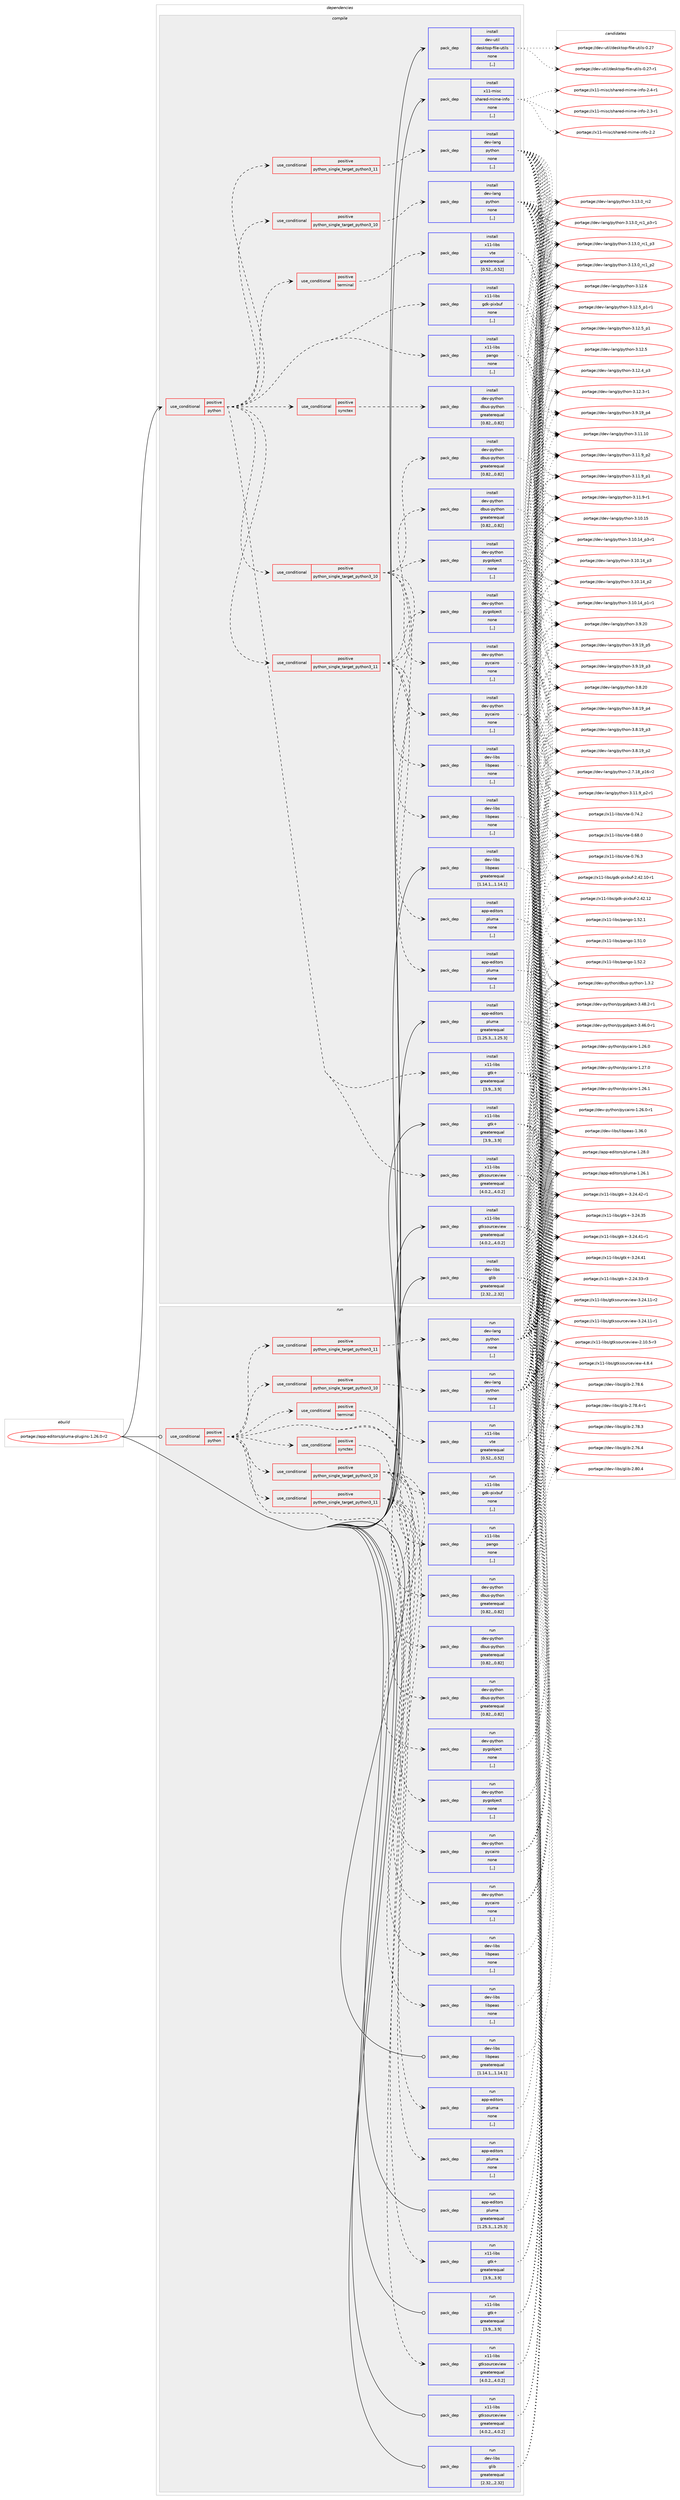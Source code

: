 digraph prolog {

# *************
# Graph options
# *************

newrank=true;
concentrate=true;
compound=true;
graph [rankdir=LR,fontname=Helvetica,fontsize=10,ranksep=1.5];#, ranksep=2.5, nodesep=0.2];
edge  [arrowhead=vee];
node  [fontname=Helvetica,fontsize=10];

# **********
# The ebuild
# **********

subgraph cluster_leftcol {
color=gray;
label=<<i>ebuild</i>>;
id [label="portage://app-editors/pluma-plugins-1.26.0-r2", color=red, width=4, href="../app-editors/pluma-plugins-1.26.0-r2.svg"];
}

# ****************
# The dependencies
# ****************

subgraph cluster_midcol {
color=gray;
label=<<i>dependencies</i>>;
subgraph cluster_compile {
fillcolor="#eeeeee";
style=filled;
label=<<i>compile</i>>;
subgraph cond135522 {
dependency514263 [label=<<TABLE BORDER="0" CELLBORDER="1" CELLSPACING="0" CELLPADDING="4"><TR><TD ROWSPAN="3" CELLPADDING="10">use_conditional</TD></TR><TR><TD>positive</TD></TR><TR><TD>python</TD></TR></TABLE>>, shape=none, color=red];
subgraph cond135523 {
dependency514264 [label=<<TABLE BORDER="0" CELLBORDER="1" CELLSPACING="0" CELLPADDING="4"><TR><TD ROWSPAN="3" CELLPADDING="10">use_conditional</TD></TR><TR><TD>positive</TD></TR><TR><TD>python_single_target_python3_10</TD></TR></TABLE>>, shape=none, color=red];
subgraph pack375021 {
dependency514265 [label=<<TABLE BORDER="0" CELLBORDER="1" CELLSPACING="0" CELLPADDING="4" WIDTH="220"><TR><TD ROWSPAN="6" CELLPADDING="30">pack_dep</TD></TR><TR><TD WIDTH="110">install</TD></TR><TR><TD>dev-lang</TD></TR><TR><TD>python</TD></TR><TR><TD>none</TD></TR><TR><TD>[,,]</TD></TR></TABLE>>, shape=none, color=blue];
}
dependency514264:e -> dependency514265:w [weight=20,style="dashed",arrowhead="vee"];
}
dependency514263:e -> dependency514264:w [weight=20,style="dashed",arrowhead="vee"];
subgraph cond135524 {
dependency514266 [label=<<TABLE BORDER="0" CELLBORDER="1" CELLSPACING="0" CELLPADDING="4"><TR><TD ROWSPAN="3" CELLPADDING="10">use_conditional</TD></TR><TR><TD>positive</TD></TR><TR><TD>python_single_target_python3_11</TD></TR></TABLE>>, shape=none, color=red];
subgraph pack375022 {
dependency514267 [label=<<TABLE BORDER="0" CELLBORDER="1" CELLSPACING="0" CELLPADDING="4" WIDTH="220"><TR><TD ROWSPAN="6" CELLPADDING="30">pack_dep</TD></TR><TR><TD WIDTH="110">install</TD></TR><TR><TD>dev-lang</TD></TR><TR><TD>python</TD></TR><TR><TD>none</TD></TR><TR><TD>[,,]</TD></TR></TABLE>>, shape=none, color=blue];
}
dependency514266:e -> dependency514267:w [weight=20,style="dashed",arrowhead="vee"];
}
dependency514263:e -> dependency514266:w [weight=20,style="dashed",arrowhead="vee"];
subgraph cond135525 {
dependency514268 [label=<<TABLE BORDER="0" CELLBORDER="1" CELLSPACING="0" CELLPADDING="4"><TR><TD ROWSPAN="3" CELLPADDING="10">use_conditional</TD></TR><TR><TD>positive</TD></TR><TR><TD>python_single_target_python3_10</TD></TR></TABLE>>, shape=none, color=red];
subgraph pack375023 {
dependency514269 [label=<<TABLE BORDER="0" CELLBORDER="1" CELLSPACING="0" CELLPADDING="4" WIDTH="220"><TR><TD ROWSPAN="6" CELLPADDING="30">pack_dep</TD></TR><TR><TD WIDTH="110">install</TD></TR><TR><TD>app-editors</TD></TR><TR><TD>pluma</TD></TR><TR><TD>none</TD></TR><TR><TD>[,,]</TD></TR></TABLE>>, shape=none, color=blue];
}
dependency514268:e -> dependency514269:w [weight=20,style="dashed",arrowhead="vee"];
subgraph pack375024 {
dependency514270 [label=<<TABLE BORDER="0" CELLBORDER="1" CELLSPACING="0" CELLPADDING="4" WIDTH="220"><TR><TD ROWSPAN="6" CELLPADDING="30">pack_dep</TD></TR><TR><TD WIDTH="110">install</TD></TR><TR><TD>dev-libs</TD></TR><TR><TD>libpeas</TD></TR><TR><TD>none</TD></TR><TR><TD>[,,]</TD></TR></TABLE>>, shape=none, color=blue];
}
dependency514268:e -> dependency514270:w [weight=20,style="dashed",arrowhead="vee"];
subgraph pack375025 {
dependency514271 [label=<<TABLE BORDER="0" CELLBORDER="1" CELLSPACING="0" CELLPADDING="4" WIDTH="220"><TR><TD ROWSPAN="6" CELLPADDING="30">pack_dep</TD></TR><TR><TD WIDTH="110">install</TD></TR><TR><TD>dev-python</TD></TR><TR><TD>dbus-python</TD></TR><TR><TD>greaterequal</TD></TR><TR><TD>[0.82,,,0.82]</TD></TR></TABLE>>, shape=none, color=blue];
}
dependency514268:e -> dependency514271:w [weight=20,style="dashed",arrowhead="vee"];
subgraph pack375026 {
dependency514272 [label=<<TABLE BORDER="0" CELLBORDER="1" CELLSPACING="0" CELLPADDING="4" WIDTH="220"><TR><TD ROWSPAN="6" CELLPADDING="30">pack_dep</TD></TR><TR><TD WIDTH="110">install</TD></TR><TR><TD>dev-python</TD></TR><TR><TD>pycairo</TD></TR><TR><TD>none</TD></TR><TR><TD>[,,]</TD></TR></TABLE>>, shape=none, color=blue];
}
dependency514268:e -> dependency514272:w [weight=20,style="dashed",arrowhead="vee"];
subgraph pack375027 {
dependency514273 [label=<<TABLE BORDER="0" CELLBORDER="1" CELLSPACING="0" CELLPADDING="4" WIDTH="220"><TR><TD ROWSPAN="6" CELLPADDING="30">pack_dep</TD></TR><TR><TD WIDTH="110">install</TD></TR><TR><TD>dev-python</TD></TR><TR><TD>pygobject</TD></TR><TR><TD>none</TD></TR><TR><TD>[,,]</TD></TR></TABLE>>, shape=none, color=blue];
}
dependency514268:e -> dependency514273:w [weight=20,style="dashed",arrowhead="vee"];
}
dependency514263:e -> dependency514268:w [weight=20,style="dashed",arrowhead="vee"];
subgraph cond135526 {
dependency514274 [label=<<TABLE BORDER="0" CELLBORDER="1" CELLSPACING="0" CELLPADDING="4"><TR><TD ROWSPAN="3" CELLPADDING="10">use_conditional</TD></TR><TR><TD>positive</TD></TR><TR><TD>python_single_target_python3_11</TD></TR></TABLE>>, shape=none, color=red];
subgraph pack375028 {
dependency514275 [label=<<TABLE BORDER="0" CELLBORDER="1" CELLSPACING="0" CELLPADDING="4" WIDTH="220"><TR><TD ROWSPAN="6" CELLPADDING="30">pack_dep</TD></TR><TR><TD WIDTH="110">install</TD></TR><TR><TD>app-editors</TD></TR><TR><TD>pluma</TD></TR><TR><TD>none</TD></TR><TR><TD>[,,]</TD></TR></TABLE>>, shape=none, color=blue];
}
dependency514274:e -> dependency514275:w [weight=20,style="dashed",arrowhead="vee"];
subgraph pack375029 {
dependency514276 [label=<<TABLE BORDER="0" CELLBORDER="1" CELLSPACING="0" CELLPADDING="4" WIDTH="220"><TR><TD ROWSPAN="6" CELLPADDING="30">pack_dep</TD></TR><TR><TD WIDTH="110">install</TD></TR><TR><TD>dev-libs</TD></TR><TR><TD>libpeas</TD></TR><TR><TD>none</TD></TR><TR><TD>[,,]</TD></TR></TABLE>>, shape=none, color=blue];
}
dependency514274:e -> dependency514276:w [weight=20,style="dashed",arrowhead="vee"];
subgraph pack375030 {
dependency514277 [label=<<TABLE BORDER="0" CELLBORDER="1" CELLSPACING="0" CELLPADDING="4" WIDTH="220"><TR><TD ROWSPAN="6" CELLPADDING="30">pack_dep</TD></TR><TR><TD WIDTH="110">install</TD></TR><TR><TD>dev-python</TD></TR><TR><TD>dbus-python</TD></TR><TR><TD>greaterequal</TD></TR><TR><TD>[0.82,,,0.82]</TD></TR></TABLE>>, shape=none, color=blue];
}
dependency514274:e -> dependency514277:w [weight=20,style="dashed",arrowhead="vee"];
subgraph pack375031 {
dependency514278 [label=<<TABLE BORDER="0" CELLBORDER="1" CELLSPACING="0" CELLPADDING="4" WIDTH="220"><TR><TD ROWSPAN="6" CELLPADDING="30">pack_dep</TD></TR><TR><TD WIDTH="110">install</TD></TR><TR><TD>dev-python</TD></TR><TR><TD>pycairo</TD></TR><TR><TD>none</TD></TR><TR><TD>[,,]</TD></TR></TABLE>>, shape=none, color=blue];
}
dependency514274:e -> dependency514278:w [weight=20,style="dashed",arrowhead="vee"];
subgraph pack375032 {
dependency514279 [label=<<TABLE BORDER="0" CELLBORDER="1" CELLSPACING="0" CELLPADDING="4" WIDTH="220"><TR><TD ROWSPAN="6" CELLPADDING="30">pack_dep</TD></TR><TR><TD WIDTH="110">install</TD></TR><TR><TD>dev-python</TD></TR><TR><TD>pygobject</TD></TR><TR><TD>none</TD></TR><TR><TD>[,,]</TD></TR></TABLE>>, shape=none, color=blue];
}
dependency514274:e -> dependency514279:w [weight=20,style="dashed",arrowhead="vee"];
}
dependency514263:e -> dependency514274:w [weight=20,style="dashed",arrowhead="vee"];
subgraph pack375033 {
dependency514280 [label=<<TABLE BORDER="0" CELLBORDER="1" CELLSPACING="0" CELLPADDING="4" WIDTH="220"><TR><TD ROWSPAN="6" CELLPADDING="30">pack_dep</TD></TR><TR><TD WIDTH="110">install</TD></TR><TR><TD>x11-libs</TD></TR><TR><TD>gtk+</TD></TR><TR><TD>greaterequal</TD></TR><TR><TD>[3.9,,,3.9]</TD></TR></TABLE>>, shape=none, color=blue];
}
dependency514263:e -> dependency514280:w [weight=20,style="dashed",arrowhead="vee"];
subgraph pack375034 {
dependency514281 [label=<<TABLE BORDER="0" CELLBORDER="1" CELLSPACING="0" CELLPADDING="4" WIDTH="220"><TR><TD ROWSPAN="6" CELLPADDING="30">pack_dep</TD></TR><TR><TD WIDTH="110">install</TD></TR><TR><TD>x11-libs</TD></TR><TR><TD>gtksourceview</TD></TR><TR><TD>greaterequal</TD></TR><TR><TD>[4.0.2,,,4.0.2]</TD></TR></TABLE>>, shape=none, color=blue];
}
dependency514263:e -> dependency514281:w [weight=20,style="dashed",arrowhead="vee"];
subgraph pack375035 {
dependency514282 [label=<<TABLE BORDER="0" CELLBORDER="1" CELLSPACING="0" CELLPADDING="4" WIDTH="220"><TR><TD ROWSPAN="6" CELLPADDING="30">pack_dep</TD></TR><TR><TD WIDTH="110">install</TD></TR><TR><TD>x11-libs</TD></TR><TR><TD>pango</TD></TR><TR><TD>none</TD></TR><TR><TD>[,,]</TD></TR></TABLE>>, shape=none, color=blue];
}
dependency514263:e -> dependency514282:w [weight=20,style="dashed",arrowhead="vee"];
subgraph pack375036 {
dependency514283 [label=<<TABLE BORDER="0" CELLBORDER="1" CELLSPACING="0" CELLPADDING="4" WIDTH="220"><TR><TD ROWSPAN="6" CELLPADDING="30">pack_dep</TD></TR><TR><TD WIDTH="110">install</TD></TR><TR><TD>x11-libs</TD></TR><TR><TD>gdk-pixbuf</TD></TR><TR><TD>none</TD></TR><TR><TD>[,,]</TD></TR></TABLE>>, shape=none, color=blue];
}
dependency514263:e -> dependency514283:w [weight=20,style="dashed",arrowhead="vee"];
subgraph cond135527 {
dependency514284 [label=<<TABLE BORDER="0" CELLBORDER="1" CELLSPACING="0" CELLPADDING="4"><TR><TD ROWSPAN="3" CELLPADDING="10">use_conditional</TD></TR><TR><TD>positive</TD></TR><TR><TD>synctex</TD></TR></TABLE>>, shape=none, color=red];
subgraph pack375037 {
dependency514285 [label=<<TABLE BORDER="0" CELLBORDER="1" CELLSPACING="0" CELLPADDING="4" WIDTH="220"><TR><TD ROWSPAN="6" CELLPADDING="30">pack_dep</TD></TR><TR><TD WIDTH="110">install</TD></TR><TR><TD>dev-python</TD></TR><TR><TD>dbus-python</TD></TR><TR><TD>greaterequal</TD></TR><TR><TD>[0.82,,,0.82]</TD></TR></TABLE>>, shape=none, color=blue];
}
dependency514284:e -> dependency514285:w [weight=20,style="dashed",arrowhead="vee"];
}
dependency514263:e -> dependency514284:w [weight=20,style="dashed",arrowhead="vee"];
subgraph cond135528 {
dependency514286 [label=<<TABLE BORDER="0" CELLBORDER="1" CELLSPACING="0" CELLPADDING="4"><TR><TD ROWSPAN="3" CELLPADDING="10">use_conditional</TD></TR><TR><TD>positive</TD></TR><TR><TD>terminal</TD></TR></TABLE>>, shape=none, color=red];
subgraph pack375038 {
dependency514287 [label=<<TABLE BORDER="0" CELLBORDER="1" CELLSPACING="0" CELLPADDING="4" WIDTH="220"><TR><TD ROWSPAN="6" CELLPADDING="30">pack_dep</TD></TR><TR><TD WIDTH="110">install</TD></TR><TR><TD>x11-libs</TD></TR><TR><TD>vte</TD></TR><TR><TD>greaterequal</TD></TR><TR><TD>[0.52,,,0.52]</TD></TR></TABLE>>, shape=none, color=blue];
}
dependency514286:e -> dependency514287:w [weight=20,style="dashed",arrowhead="vee"];
}
dependency514263:e -> dependency514286:w [weight=20,style="dashed",arrowhead="vee"];
}
id:e -> dependency514263:w [weight=20,style="solid",arrowhead="vee"];
subgraph pack375039 {
dependency514288 [label=<<TABLE BORDER="0" CELLBORDER="1" CELLSPACING="0" CELLPADDING="4" WIDTH="220"><TR><TD ROWSPAN="6" CELLPADDING="30">pack_dep</TD></TR><TR><TD WIDTH="110">install</TD></TR><TR><TD>app-editors</TD></TR><TR><TD>pluma</TD></TR><TR><TD>greaterequal</TD></TR><TR><TD>[1.25.3,,,1.25.3]</TD></TR></TABLE>>, shape=none, color=blue];
}
id:e -> dependency514288:w [weight=20,style="solid",arrowhead="vee"];
subgraph pack375040 {
dependency514289 [label=<<TABLE BORDER="0" CELLBORDER="1" CELLSPACING="0" CELLPADDING="4" WIDTH="220"><TR><TD ROWSPAN="6" CELLPADDING="30">pack_dep</TD></TR><TR><TD WIDTH="110">install</TD></TR><TR><TD>dev-libs</TD></TR><TR><TD>glib</TD></TR><TR><TD>greaterequal</TD></TR><TR><TD>[2.32,,,2.32]</TD></TR></TABLE>>, shape=none, color=blue];
}
id:e -> dependency514289:w [weight=20,style="solid",arrowhead="vee"];
subgraph pack375041 {
dependency514290 [label=<<TABLE BORDER="0" CELLBORDER="1" CELLSPACING="0" CELLPADDING="4" WIDTH="220"><TR><TD ROWSPAN="6" CELLPADDING="30">pack_dep</TD></TR><TR><TD WIDTH="110">install</TD></TR><TR><TD>dev-libs</TD></TR><TR><TD>libpeas</TD></TR><TR><TD>greaterequal</TD></TR><TR><TD>[1.14.1,,,1.14.1]</TD></TR></TABLE>>, shape=none, color=blue];
}
id:e -> dependency514290:w [weight=20,style="solid",arrowhead="vee"];
subgraph pack375042 {
dependency514291 [label=<<TABLE BORDER="0" CELLBORDER="1" CELLSPACING="0" CELLPADDING="4" WIDTH="220"><TR><TD ROWSPAN="6" CELLPADDING="30">pack_dep</TD></TR><TR><TD WIDTH="110">install</TD></TR><TR><TD>dev-util</TD></TR><TR><TD>desktop-file-utils</TD></TR><TR><TD>none</TD></TR><TR><TD>[,,]</TD></TR></TABLE>>, shape=none, color=blue];
}
id:e -> dependency514291:w [weight=20,style="solid",arrowhead="vee"];
subgraph pack375043 {
dependency514292 [label=<<TABLE BORDER="0" CELLBORDER="1" CELLSPACING="0" CELLPADDING="4" WIDTH="220"><TR><TD ROWSPAN="6" CELLPADDING="30">pack_dep</TD></TR><TR><TD WIDTH="110">install</TD></TR><TR><TD>x11-libs</TD></TR><TR><TD>gtk+</TD></TR><TR><TD>greaterequal</TD></TR><TR><TD>[3.9,,,3.9]</TD></TR></TABLE>>, shape=none, color=blue];
}
id:e -> dependency514292:w [weight=20,style="solid",arrowhead="vee"];
subgraph pack375044 {
dependency514293 [label=<<TABLE BORDER="0" CELLBORDER="1" CELLSPACING="0" CELLPADDING="4" WIDTH="220"><TR><TD ROWSPAN="6" CELLPADDING="30">pack_dep</TD></TR><TR><TD WIDTH="110">install</TD></TR><TR><TD>x11-libs</TD></TR><TR><TD>gtksourceview</TD></TR><TR><TD>greaterequal</TD></TR><TR><TD>[4.0.2,,,4.0.2]</TD></TR></TABLE>>, shape=none, color=blue];
}
id:e -> dependency514293:w [weight=20,style="solid",arrowhead="vee"];
subgraph pack375045 {
dependency514294 [label=<<TABLE BORDER="0" CELLBORDER="1" CELLSPACING="0" CELLPADDING="4" WIDTH="220"><TR><TD ROWSPAN="6" CELLPADDING="30">pack_dep</TD></TR><TR><TD WIDTH="110">install</TD></TR><TR><TD>x11-misc</TD></TR><TR><TD>shared-mime-info</TD></TR><TR><TD>none</TD></TR><TR><TD>[,,]</TD></TR></TABLE>>, shape=none, color=blue];
}
id:e -> dependency514294:w [weight=20,style="solid",arrowhead="vee"];
}
subgraph cluster_compileandrun {
fillcolor="#eeeeee";
style=filled;
label=<<i>compile and run</i>>;
}
subgraph cluster_run {
fillcolor="#eeeeee";
style=filled;
label=<<i>run</i>>;
subgraph cond135529 {
dependency514295 [label=<<TABLE BORDER="0" CELLBORDER="1" CELLSPACING="0" CELLPADDING="4"><TR><TD ROWSPAN="3" CELLPADDING="10">use_conditional</TD></TR><TR><TD>positive</TD></TR><TR><TD>python</TD></TR></TABLE>>, shape=none, color=red];
subgraph cond135530 {
dependency514296 [label=<<TABLE BORDER="0" CELLBORDER="1" CELLSPACING="0" CELLPADDING="4"><TR><TD ROWSPAN="3" CELLPADDING="10">use_conditional</TD></TR><TR><TD>positive</TD></TR><TR><TD>python_single_target_python3_10</TD></TR></TABLE>>, shape=none, color=red];
subgraph pack375046 {
dependency514297 [label=<<TABLE BORDER="0" CELLBORDER="1" CELLSPACING="0" CELLPADDING="4" WIDTH="220"><TR><TD ROWSPAN="6" CELLPADDING="30">pack_dep</TD></TR><TR><TD WIDTH="110">run</TD></TR><TR><TD>dev-lang</TD></TR><TR><TD>python</TD></TR><TR><TD>none</TD></TR><TR><TD>[,,]</TD></TR></TABLE>>, shape=none, color=blue];
}
dependency514296:e -> dependency514297:w [weight=20,style="dashed",arrowhead="vee"];
}
dependency514295:e -> dependency514296:w [weight=20,style="dashed",arrowhead="vee"];
subgraph cond135531 {
dependency514298 [label=<<TABLE BORDER="0" CELLBORDER="1" CELLSPACING="0" CELLPADDING="4"><TR><TD ROWSPAN="3" CELLPADDING="10">use_conditional</TD></TR><TR><TD>positive</TD></TR><TR><TD>python_single_target_python3_11</TD></TR></TABLE>>, shape=none, color=red];
subgraph pack375047 {
dependency514299 [label=<<TABLE BORDER="0" CELLBORDER="1" CELLSPACING="0" CELLPADDING="4" WIDTH="220"><TR><TD ROWSPAN="6" CELLPADDING="30">pack_dep</TD></TR><TR><TD WIDTH="110">run</TD></TR><TR><TD>dev-lang</TD></TR><TR><TD>python</TD></TR><TR><TD>none</TD></TR><TR><TD>[,,]</TD></TR></TABLE>>, shape=none, color=blue];
}
dependency514298:e -> dependency514299:w [weight=20,style="dashed",arrowhead="vee"];
}
dependency514295:e -> dependency514298:w [weight=20,style="dashed",arrowhead="vee"];
subgraph cond135532 {
dependency514300 [label=<<TABLE BORDER="0" CELLBORDER="1" CELLSPACING="0" CELLPADDING="4"><TR><TD ROWSPAN="3" CELLPADDING="10">use_conditional</TD></TR><TR><TD>positive</TD></TR><TR><TD>python_single_target_python3_10</TD></TR></TABLE>>, shape=none, color=red];
subgraph pack375048 {
dependency514301 [label=<<TABLE BORDER="0" CELLBORDER="1" CELLSPACING="0" CELLPADDING="4" WIDTH="220"><TR><TD ROWSPAN="6" CELLPADDING="30">pack_dep</TD></TR><TR><TD WIDTH="110">run</TD></TR><TR><TD>app-editors</TD></TR><TR><TD>pluma</TD></TR><TR><TD>none</TD></TR><TR><TD>[,,]</TD></TR></TABLE>>, shape=none, color=blue];
}
dependency514300:e -> dependency514301:w [weight=20,style="dashed",arrowhead="vee"];
subgraph pack375049 {
dependency514302 [label=<<TABLE BORDER="0" CELLBORDER="1" CELLSPACING="0" CELLPADDING="4" WIDTH="220"><TR><TD ROWSPAN="6" CELLPADDING="30">pack_dep</TD></TR><TR><TD WIDTH="110">run</TD></TR><TR><TD>dev-libs</TD></TR><TR><TD>libpeas</TD></TR><TR><TD>none</TD></TR><TR><TD>[,,]</TD></TR></TABLE>>, shape=none, color=blue];
}
dependency514300:e -> dependency514302:w [weight=20,style="dashed",arrowhead="vee"];
subgraph pack375050 {
dependency514303 [label=<<TABLE BORDER="0" CELLBORDER="1" CELLSPACING="0" CELLPADDING="4" WIDTH="220"><TR><TD ROWSPAN="6" CELLPADDING="30">pack_dep</TD></TR><TR><TD WIDTH="110">run</TD></TR><TR><TD>dev-python</TD></TR><TR><TD>dbus-python</TD></TR><TR><TD>greaterequal</TD></TR><TR><TD>[0.82,,,0.82]</TD></TR></TABLE>>, shape=none, color=blue];
}
dependency514300:e -> dependency514303:w [weight=20,style="dashed",arrowhead="vee"];
subgraph pack375051 {
dependency514304 [label=<<TABLE BORDER="0" CELLBORDER="1" CELLSPACING="0" CELLPADDING="4" WIDTH="220"><TR><TD ROWSPAN="6" CELLPADDING="30">pack_dep</TD></TR><TR><TD WIDTH="110">run</TD></TR><TR><TD>dev-python</TD></TR><TR><TD>pycairo</TD></TR><TR><TD>none</TD></TR><TR><TD>[,,]</TD></TR></TABLE>>, shape=none, color=blue];
}
dependency514300:e -> dependency514304:w [weight=20,style="dashed",arrowhead="vee"];
subgraph pack375052 {
dependency514305 [label=<<TABLE BORDER="0" CELLBORDER="1" CELLSPACING="0" CELLPADDING="4" WIDTH="220"><TR><TD ROWSPAN="6" CELLPADDING="30">pack_dep</TD></TR><TR><TD WIDTH="110">run</TD></TR><TR><TD>dev-python</TD></TR><TR><TD>pygobject</TD></TR><TR><TD>none</TD></TR><TR><TD>[,,]</TD></TR></TABLE>>, shape=none, color=blue];
}
dependency514300:e -> dependency514305:w [weight=20,style="dashed",arrowhead="vee"];
}
dependency514295:e -> dependency514300:w [weight=20,style="dashed",arrowhead="vee"];
subgraph cond135533 {
dependency514306 [label=<<TABLE BORDER="0" CELLBORDER="1" CELLSPACING="0" CELLPADDING="4"><TR><TD ROWSPAN="3" CELLPADDING="10">use_conditional</TD></TR><TR><TD>positive</TD></TR><TR><TD>python_single_target_python3_11</TD></TR></TABLE>>, shape=none, color=red];
subgraph pack375053 {
dependency514307 [label=<<TABLE BORDER="0" CELLBORDER="1" CELLSPACING="0" CELLPADDING="4" WIDTH="220"><TR><TD ROWSPAN="6" CELLPADDING="30">pack_dep</TD></TR><TR><TD WIDTH="110">run</TD></TR><TR><TD>app-editors</TD></TR><TR><TD>pluma</TD></TR><TR><TD>none</TD></TR><TR><TD>[,,]</TD></TR></TABLE>>, shape=none, color=blue];
}
dependency514306:e -> dependency514307:w [weight=20,style="dashed",arrowhead="vee"];
subgraph pack375054 {
dependency514308 [label=<<TABLE BORDER="0" CELLBORDER="1" CELLSPACING="0" CELLPADDING="4" WIDTH="220"><TR><TD ROWSPAN="6" CELLPADDING="30">pack_dep</TD></TR><TR><TD WIDTH="110">run</TD></TR><TR><TD>dev-libs</TD></TR><TR><TD>libpeas</TD></TR><TR><TD>none</TD></TR><TR><TD>[,,]</TD></TR></TABLE>>, shape=none, color=blue];
}
dependency514306:e -> dependency514308:w [weight=20,style="dashed",arrowhead="vee"];
subgraph pack375055 {
dependency514309 [label=<<TABLE BORDER="0" CELLBORDER="1" CELLSPACING="0" CELLPADDING="4" WIDTH="220"><TR><TD ROWSPAN="6" CELLPADDING="30">pack_dep</TD></TR><TR><TD WIDTH="110">run</TD></TR><TR><TD>dev-python</TD></TR><TR><TD>dbus-python</TD></TR><TR><TD>greaterequal</TD></TR><TR><TD>[0.82,,,0.82]</TD></TR></TABLE>>, shape=none, color=blue];
}
dependency514306:e -> dependency514309:w [weight=20,style="dashed",arrowhead="vee"];
subgraph pack375056 {
dependency514310 [label=<<TABLE BORDER="0" CELLBORDER="1" CELLSPACING="0" CELLPADDING="4" WIDTH="220"><TR><TD ROWSPAN="6" CELLPADDING="30">pack_dep</TD></TR><TR><TD WIDTH="110">run</TD></TR><TR><TD>dev-python</TD></TR><TR><TD>pycairo</TD></TR><TR><TD>none</TD></TR><TR><TD>[,,]</TD></TR></TABLE>>, shape=none, color=blue];
}
dependency514306:e -> dependency514310:w [weight=20,style="dashed",arrowhead="vee"];
subgraph pack375057 {
dependency514311 [label=<<TABLE BORDER="0" CELLBORDER="1" CELLSPACING="0" CELLPADDING="4" WIDTH="220"><TR><TD ROWSPAN="6" CELLPADDING="30">pack_dep</TD></TR><TR><TD WIDTH="110">run</TD></TR><TR><TD>dev-python</TD></TR><TR><TD>pygobject</TD></TR><TR><TD>none</TD></TR><TR><TD>[,,]</TD></TR></TABLE>>, shape=none, color=blue];
}
dependency514306:e -> dependency514311:w [weight=20,style="dashed",arrowhead="vee"];
}
dependency514295:e -> dependency514306:w [weight=20,style="dashed",arrowhead="vee"];
subgraph pack375058 {
dependency514312 [label=<<TABLE BORDER="0" CELLBORDER="1" CELLSPACING="0" CELLPADDING="4" WIDTH="220"><TR><TD ROWSPAN="6" CELLPADDING="30">pack_dep</TD></TR><TR><TD WIDTH="110">run</TD></TR><TR><TD>x11-libs</TD></TR><TR><TD>gtk+</TD></TR><TR><TD>greaterequal</TD></TR><TR><TD>[3.9,,,3.9]</TD></TR></TABLE>>, shape=none, color=blue];
}
dependency514295:e -> dependency514312:w [weight=20,style="dashed",arrowhead="vee"];
subgraph pack375059 {
dependency514313 [label=<<TABLE BORDER="0" CELLBORDER="1" CELLSPACING="0" CELLPADDING="4" WIDTH="220"><TR><TD ROWSPAN="6" CELLPADDING="30">pack_dep</TD></TR><TR><TD WIDTH="110">run</TD></TR><TR><TD>x11-libs</TD></TR><TR><TD>gtksourceview</TD></TR><TR><TD>greaterequal</TD></TR><TR><TD>[4.0.2,,,4.0.2]</TD></TR></TABLE>>, shape=none, color=blue];
}
dependency514295:e -> dependency514313:w [weight=20,style="dashed",arrowhead="vee"];
subgraph pack375060 {
dependency514314 [label=<<TABLE BORDER="0" CELLBORDER="1" CELLSPACING="0" CELLPADDING="4" WIDTH="220"><TR><TD ROWSPAN="6" CELLPADDING="30">pack_dep</TD></TR><TR><TD WIDTH="110">run</TD></TR><TR><TD>x11-libs</TD></TR><TR><TD>pango</TD></TR><TR><TD>none</TD></TR><TR><TD>[,,]</TD></TR></TABLE>>, shape=none, color=blue];
}
dependency514295:e -> dependency514314:w [weight=20,style="dashed",arrowhead="vee"];
subgraph pack375061 {
dependency514315 [label=<<TABLE BORDER="0" CELLBORDER="1" CELLSPACING="0" CELLPADDING="4" WIDTH="220"><TR><TD ROWSPAN="6" CELLPADDING="30">pack_dep</TD></TR><TR><TD WIDTH="110">run</TD></TR><TR><TD>x11-libs</TD></TR><TR><TD>gdk-pixbuf</TD></TR><TR><TD>none</TD></TR><TR><TD>[,,]</TD></TR></TABLE>>, shape=none, color=blue];
}
dependency514295:e -> dependency514315:w [weight=20,style="dashed",arrowhead="vee"];
subgraph cond135534 {
dependency514316 [label=<<TABLE BORDER="0" CELLBORDER="1" CELLSPACING="0" CELLPADDING="4"><TR><TD ROWSPAN="3" CELLPADDING="10">use_conditional</TD></TR><TR><TD>positive</TD></TR><TR><TD>synctex</TD></TR></TABLE>>, shape=none, color=red];
subgraph pack375062 {
dependency514317 [label=<<TABLE BORDER="0" CELLBORDER="1" CELLSPACING="0" CELLPADDING="4" WIDTH="220"><TR><TD ROWSPAN="6" CELLPADDING="30">pack_dep</TD></TR><TR><TD WIDTH="110">run</TD></TR><TR><TD>dev-python</TD></TR><TR><TD>dbus-python</TD></TR><TR><TD>greaterequal</TD></TR><TR><TD>[0.82,,,0.82]</TD></TR></TABLE>>, shape=none, color=blue];
}
dependency514316:e -> dependency514317:w [weight=20,style="dashed",arrowhead="vee"];
}
dependency514295:e -> dependency514316:w [weight=20,style="dashed",arrowhead="vee"];
subgraph cond135535 {
dependency514318 [label=<<TABLE BORDER="0" CELLBORDER="1" CELLSPACING="0" CELLPADDING="4"><TR><TD ROWSPAN="3" CELLPADDING="10">use_conditional</TD></TR><TR><TD>positive</TD></TR><TR><TD>terminal</TD></TR></TABLE>>, shape=none, color=red];
subgraph pack375063 {
dependency514319 [label=<<TABLE BORDER="0" CELLBORDER="1" CELLSPACING="0" CELLPADDING="4" WIDTH="220"><TR><TD ROWSPAN="6" CELLPADDING="30">pack_dep</TD></TR><TR><TD WIDTH="110">run</TD></TR><TR><TD>x11-libs</TD></TR><TR><TD>vte</TD></TR><TR><TD>greaterequal</TD></TR><TR><TD>[0.52,,,0.52]</TD></TR></TABLE>>, shape=none, color=blue];
}
dependency514318:e -> dependency514319:w [weight=20,style="dashed",arrowhead="vee"];
}
dependency514295:e -> dependency514318:w [weight=20,style="dashed",arrowhead="vee"];
}
id:e -> dependency514295:w [weight=20,style="solid",arrowhead="odot"];
subgraph pack375064 {
dependency514320 [label=<<TABLE BORDER="0" CELLBORDER="1" CELLSPACING="0" CELLPADDING="4" WIDTH="220"><TR><TD ROWSPAN="6" CELLPADDING="30">pack_dep</TD></TR><TR><TD WIDTH="110">run</TD></TR><TR><TD>app-editors</TD></TR><TR><TD>pluma</TD></TR><TR><TD>greaterequal</TD></TR><TR><TD>[1.25.3,,,1.25.3]</TD></TR></TABLE>>, shape=none, color=blue];
}
id:e -> dependency514320:w [weight=20,style="solid",arrowhead="odot"];
subgraph pack375065 {
dependency514321 [label=<<TABLE BORDER="0" CELLBORDER="1" CELLSPACING="0" CELLPADDING="4" WIDTH="220"><TR><TD ROWSPAN="6" CELLPADDING="30">pack_dep</TD></TR><TR><TD WIDTH="110">run</TD></TR><TR><TD>dev-libs</TD></TR><TR><TD>glib</TD></TR><TR><TD>greaterequal</TD></TR><TR><TD>[2.32,,,2.32]</TD></TR></TABLE>>, shape=none, color=blue];
}
id:e -> dependency514321:w [weight=20,style="solid",arrowhead="odot"];
subgraph pack375066 {
dependency514322 [label=<<TABLE BORDER="0" CELLBORDER="1" CELLSPACING="0" CELLPADDING="4" WIDTH="220"><TR><TD ROWSPAN="6" CELLPADDING="30">pack_dep</TD></TR><TR><TD WIDTH="110">run</TD></TR><TR><TD>dev-libs</TD></TR><TR><TD>libpeas</TD></TR><TR><TD>greaterequal</TD></TR><TR><TD>[1.14.1,,,1.14.1]</TD></TR></TABLE>>, shape=none, color=blue];
}
id:e -> dependency514322:w [weight=20,style="solid",arrowhead="odot"];
subgraph pack375067 {
dependency514323 [label=<<TABLE BORDER="0" CELLBORDER="1" CELLSPACING="0" CELLPADDING="4" WIDTH="220"><TR><TD ROWSPAN="6" CELLPADDING="30">pack_dep</TD></TR><TR><TD WIDTH="110">run</TD></TR><TR><TD>x11-libs</TD></TR><TR><TD>gtk+</TD></TR><TR><TD>greaterequal</TD></TR><TR><TD>[3.9,,,3.9]</TD></TR></TABLE>>, shape=none, color=blue];
}
id:e -> dependency514323:w [weight=20,style="solid",arrowhead="odot"];
subgraph pack375068 {
dependency514324 [label=<<TABLE BORDER="0" CELLBORDER="1" CELLSPACING="0" CELLPADDING="4" WIDTH="220"><TR><TD ROWSPAN="6" CELLPADDING="30">pack_dep</TD></TR><TR><TD WIDTH="110">run</TD></TR><TR><TD>x11-libs</TD></TR><TR><TD>gtksourceview</TD></TR><TR><TD>greaterequal</TD></TR><TR><TD>[4.0.2,,,4.0.2]</TD></TR></TABLE>>, shape=none, color=blue];
}
id:e -> dependency514324:w [weight=20,style="solid",arrowhead="odot"];
}
}

# **************
# The candidates
# **************

subgraph cluster_choices {
rank=same;
color=gray;
label=<<i>candidates</i>>;

subgraph choice375021 {
color=black;
nodesep=1;
choice10010111845108971101034711212111610411111045514649514648951149950 [label="portage://dev-lang/python-3.13.0_rc2", color=red, width=4,href="../dev-lang/python-3.13.0_rc2.svg"];
choice1001011184510897110103471121211161041111104551464951464895114994995112514511449 [label="portage://dev-lang/python-3.13.0_rc1_p3-r1", color=red, width=4,href="../dev-lang/python-3.13.0_rc1_p3-r1.svg"];
choice100101118451089711010347112121116104111110455146495146489511499499511251 [label="portage://dev-lang/python-3.13.0_rc1_p3", color=red, width=4,href="../dev-lang/python-3.13.0_rc1_p3.svg"];
choice100101118451089711010347112121116104111110455146495146489511499499511250 [label="portage://dev-lang/python-3.13.0_rc1_p2", color=red, width=4,href="../dev-lang/python-3.13.0_rc1_p2.svg"];
choice10010111845108971101034711212111610411111045514649504654 [label="portage://dev-lang/python-3.12.6", color=red, width=4,href="../dev-lang/python-3.12.6.svg"];
choice1001011184510897110103471121211161041111104551464950465395112494511449 [label="portage://dev-lang/python-3.12.5_p1-r1", color=red, width=4,href="../dev-lang/python-3.12.5_p1-r1.svg"];
choice100101118451089711010347112121116104111110455146495046539511249 [label="portage://dev-lang/python-3.12.5_p1", color=red, width=4,href="../dev-lang/python-3.12.5_p1.svg"];
choice10010111845108971101034711212111610411111045514649504653 [label="portage://dev-lang/python-3.12.5", color=red, width=4,href="../dev-lang/python-3.12.5.svg"];
choice100101118451089711010347112121116104111110455146495046529511251 [label="portage://dev-lang/python-3.12.4_p3", color=red, width=4,href="../dev-lang/python-3.12.4_p3.svg"];
choice100101118451089711010347112121116104111110455146495046514511449 [label="portage://dev-lang/python-3.12.3-r1", color=red, width=4,href="../dev-lang/python-3.12.3-r1.svg"];
choice1001011184510897110103471121211161041111104551464949464948 [label="portage://dev-lang/python-3.11.10", color=red, width=4,href="../dev-lang/python-3.11.10.svg"];
choice1001011184510897110103471121211161041111104551464949465795112504511449 [label="portage://dev-lang/python-3.11.9_p2-r1", color=red, width=4,href="../dev-lang/python-3.11.9_p2-r1.svg"];
choice100101118451089711010347112121116104111110455146494946579511250 [label="portage://dev-lang/python-3.11.9_p2", color=red, width=4,href="../dev-lang/python-3.11.9_p2.svg"];
choice100101118451089711010347112121116104111110455146494946579511249 [label="portage://dev-lang/python-3.11.9_p1", color=red, width=4,href="../dev-lang/python-3.11.9_p1.svg"];
choice100101118451089711010347112121116104111110455146494946574511449 [label="portage://dev-lang/python-3.11.9-r1", color=red, width=4,href="../dev-lang/python-3.11.9-r1.svg"];
choice1001011184510897110103471121211161041111104551464948464953 [label="portage://dev-lang/python-3.10.15", color=red, width=4,href="../dev-lang/python-3.10.15.svg"];
choice100101118451089711010347112121116104111110455146494846495295112514511449 [label="portage://dev-lang/python-3.10.14_p3-r1", color=red, width=4,href="../dev-lang/python-3.10.14_p3-r1.svg"];
choice10010111845108971101034711212111610411111045514649484649529511251 [label="portage://dev-lang/python-3.10.14_p3", color=red, width=4,href="../dev-lang/python-3.10.14_p3.svg"];
choice10010111845108971101034711212111610411111045514649484649529511250 [label="portage://dev-lang/python-3.10.14_p2", color=red, width=4,href="../dev-lang/python-3.10.14_p2.svg"];
choice100101118451089711010347112121116104111110455146494846495295112494511449 [label="portage://dev-lang/python-3.10.14_p1-r1", color=red, width=4,href="../dev-lang/python-3.10.14_p1-r1.svg"];
choice10010111845108971101034711212111610411111045514657465048 [label="portage://dev-lang/python-3.9.20", color=red, width=4,href="../dev-lang/python-3.9.20.svg"];
choice100101118451089711010347112121116104111110455146574649579511253 [label="portage://dev-lang/python-3.9.19_p5", color=red, width=4,href="../dev-lang/python-3.9.19_p5.svg"];
choice100101118451089711010347112121116104111110455146574649579511252 [label="portage://dev-lang/python-3.9.19_p4", color=red, width=4,href="../dev-lang/python-3.9.19_p4.svg"];
choice100101118451089711010347112121116104111110455146574649579511251 [label="portage://dev-lang/python-3.9.19_p3", color=red, width=4,href="../dev-lang/python-3.9.19_p3.svg"];
choice10010111845108971101034711212111610411111045514656465048 [label="portage://dev-lang/python-3.8.20", color=red, width=4,href="../dev-lang/python-3.8.20.svg"];
choice100101118451089711010347112121116104111110455146564649579511252 [label="portage://dev-lang/python-3.8.19_p4", color=red, width=4,href="../dev-lang/python-3.8.19_p4.svg"];
choice100101118451089711010347112121116104111110455146564649579511251 [label="portage://dev-lang/python-3.8.19_p3", color=red, width=4,href="../dev-lang/python-3.8.19_p3.svg"];
choice100101118451089711010347112121116104111110455146564649579511250 [label="portage://dev-lang/python-3.8.19_p2", color=red, width=4,href="../dev-lang/python-3.8.19_p2.svg"];
choice100101118451089711010347112121116104111110455046554649569511249544511450 [label="portage://dev-lang/python-2.7.18_p16-r2", color=red, width=4,href="../dev-lang/python-2.7.18_p16-r2.svg"];
dependency514265:e -> choice10010111845108971101034711212111610411111045514649514648951149950:w [style=dotted,weight="100"];
dependency514265:e -> choice1001011184510897110103471121211161041111104551464951464895114994995112514511449:w [style=dotted,weight="100"];
dependency514265:e -> choice100101118451089711010347112121116104111110455146495146489511499499511251:w [style=dotted,weight="100"];
dependency514265:e -> choice100101118451089711010347112121116104111110455146495146489511499499511250:w [style=dotted,weight="100"];
dependency514265:e -> choice10010111845108971101034711212111610411111045514649504654:w [style=dotted,weight="100"];
dependency514265:e -> choice1001011184510897110103471121211161041111104551464950465395112494511449:w [style=dotted,weight="100"];
dependency514265:e -> choice100101118451089711010347112121116104111110455146495046539511249:w [style=dotted,weight="100"];
dependency514265:e -> choice10010111845108971101034711212111610411111045514649504653:w [style=dotted,weight="100"];
dependency514265:e -> choice100101118451089711010347112121116104111110455146495046529511251:w [style=dotted,weight="100"];
dependency514265:e -> choice100101118451089711010347112121116104111110455146495046514511449:w [style=dotted,weight="100"];
dependency514265:e -> choice1001011184510897110103471121211161041111104551464949464948:w [style=dotted,weight="100"];
dependency514265:e -> choice1001011184510897110103471121211161041111104551464949465795112504511449:w [style=dotted,weight="100"];
dependency514265:e -> choice100101118451089711010347112121116104111110455146494946579511250:w [style=dotted,weight="100"];
dependency514265:e -> choice100101118451089711010347112121116104111110455146494946579511249:w [style=dotted,weight="100"];
dependency514265:e -> choice100101118451089711010347112121116104111110455146494946574511449:w [style=dotted,weight="100"];
dependency514265:e -> choice1001011184510897110103471121211161041111104551464948464953:w [style=dotted,weight="100"];
dependency514265:e -> choice100101118451089711010347112121116104111110455146494846495295112514511449:w [style=dotted,weight="100"];
dependency514265:e -> choice10010111845108971101034711212111610411111045514649484649529511251:w [style=dotted,weight="100"];
dependency514265:e -> choice10010111845108971101034711212111610411111045514649484649529511250:w [style=dotted,weight="100"];
dependency514265:e -> choice100101118451089711010347112121116104111110455146494846495295112494511449:w [style=dotted,weight="100"];
dependency514265:e -> choice10010111845108971101034711212111610411111045514657465048:w [style=dotted,weight="100"];
dependency514265:e -> choice100101118451089711010347112121116104111110455146574649579511253:w [style=dotted,weight="100"];
dependency514265:e -> choice100101118451089711010347112121116104111110455146574649579511252:w [style=dotted,weight="100"];
dependency514265:e -> choice100101118451089711010347112121116104111110455146574649579511251:w [style=dotted,weight="100"];
dependency514265:e -> choice10010111845108971101034711212111610411111045514656465048:w [style=dotted,weight="100"];
dependency514265:e -> choice100101118451089711010347112121116104111110455146564649579511252:w [style=dotted,weight="100"];
dependency514265:e -> choice100101118451089711010347112121116104111110455146564649579511251:w [style=dotted,weight="100"];
dependency514265:e -> choice100101118451089711010347112121116104111110455146564649579511250:w [style=dotted,weight="100"];
dependency514265:e -> choice100101118451089711010347112121116104111110455046554649569511249544511450:w [style=dotted,weight="100"];
}
subgraph choice375022 {
color=black;
nodesep=1;
choice10010111845108971101034711212111610411111045514649514648951149950 [label="portage://dev-lang/python-3.13.0_rc2", color=red, width=4,href="../dev-lang/python-3.13.0_rc2.svg"];
choice1001011184510897110103471121211161041111104551464951464895114994995112514511449 [label="portage://dev-lang/python-3.13.0_rc1_p3-r1", color=red, width=4,href="../dev-lang/python-3.13.0_rc1_p3-r1.svg"];
choice100101118451089711010347112121116104111110455146495146489511499499511251 [label="portage://dev-lang/python-3.13.0_rc1_p3", color=red, width=4,href="../dev-lang/python-3.13.0_rc1_p3.svg"];
choice100101118451089711010347112121116104111110455146495146489511499499511250 [label="portage://dev-lang/python-3.13.0_rc1_p2", color=red, width=4,href="../dev-lang/python-3.13.0_rc1_p2.svg"];
choice10010111845108971101034711212111610411111045514649504654 [label="portage://dev-lang/python-3.12.6", color=red, width=4,href="../dev-lang/python-3.12.6.svg"];
choice1001011184510897110103471121211161041111104551464950465395112494511449 [label="portage://dev-lang/python-3.12.5_p1-r1", color=red, width=4,href="../dev-lang/python-3.12.5_p1-r1.svg"];
choice100101118451089711010347112121116104111110455146495046539511249 [label="portage://dev-lang/python-3.12.5_p1", color=red, width=4,href="../dev-lang/python-3.12.5_p1.svg"];
choice10010111845108971101034711212111610411111045514649504653 [label="portage://dev-lang/python-3.12.5", color=red, width=4,href="../dev-lang/python-3.12.5.svg"];
choice100101118451089711010347112121116104111110455146495046529511251 [label="portage://dev-lang/python-3.12.4_p3", color=red, width=4,href="../dev-lang/python-3.12.4_p3.svg"];
choice100101118451089711010347112121116104111110455146495046514511449 [label="portage://dev-lang/python-3.12.3-r1", color=red, width=4,href="../dev-lang/python-3.12.3-r1.svg"];
choice1001011184510897110103471121211161041111104551464949464948 [label="portage://dev-lang/python-3.11.10", color=red, width=4,href="../dev-lang/python-3.11.10.svg"];
choice1001011184510897110103471121211161041111104551464949465795112504511449 [label="portage://dev-lang/python-3.11.9_p2-r1", color=red, width=4,href="../dev-lang/python-3.11.9_p2-r1.svg"];
choice100101118451089711010347112121116104111110455146494946579511250 [label="portage://dev-lang/python-3.11.9_p2", color=red, width=4,href="../dev-lang/python-3.11.9_p2.svg"];
choice100101118451089711010347112121116104111110455146494946579511249 [label="portage://dev-lang/python-3.11.9_p1", color=red, width=4,href="../dev-lang/python-3.11.9_p1.svg"];
choice100101118451089711010347112121116104111110455146494946574511449 [label="portage://dev-lang/python-3.11.9-r1", color=red, width=4,href="../dev-lang/python-3.11.9-r1.svg"];
choice1001011184510897110103471121211161041111104551464948464953 [label="portage://dev-lang/python-3.10.15", color=red, width=4,href="../dev-lang/python-3.10.15.svg"];
choice100101118451089711010347112121116104111110455146494846495295112514511449 [label="portage://dev-lang/python-3.10.14_p3-r1", color=red, width=4,href="../dev-lang/python-3.10.14_p3-r1.svg"];
choice10010111845108971101034711212111610411111045514649484649529511251 [label="portage://dev-lang/python-3.10.14_p3", color=red, width=4,href="../dev-lang/python-3.10.14_p3.svg"];
choice10010111845108971101034711212111610411111045514649484649529511250 [label="portage://dev-lang/python-3.10.14_p2", color=red, width=4,href="../dev-lang/python-3.10.14_p2.svg"];
choice100101118451089711010347112121116104111110455146494846495295112494511449 [label="portage://dev-lang/python-3.10.14_p1-r1", color=red, width=4,href="../dev-lang/python-3.10.14_p1-r1.svg"];
choice10010111845108971101034711212111610411111045514657465048 [label="portage://dev-lang/python-3.9.20", color=red, width=4,href="../dev-lang/python-3.9.20.svg"];
choice100101118451089711010347112121116104111110455146574649579511253 [label="portage://dev-lang/python-3.9.19_p5", color=red, width=4,href="../dev-lang/python-3.9.19_p5.svg"];
choice100101118451089711010347112121116104111110455146574649579511252 [label="portage://dev-lang/python-3.9.19_p4", color=red, width=4,href="../dev-lang/python-3.9.19_p4.svg"];
choice100101118451089711010347112121116104111110455146574649579511251 [label="portage://dev-lang/python-3.9.19_p3", color=red, width=4,href="../dev-lang/python-3.9.19_p3.svg"];
choice10010111845108971101034711212111610411111045514656465048 [label="portage://dev-lang/python-3.8.20", color=red, width=4,href="../dev-lang/python-3.8.20.svg"];
choice100101118451089711010347112121116104111110455146564649579511252 [label="portage://dev-lang/python-3.8.19_p4", color=red, width=4,href="../dev-lang/python-3.8.19_p4.svg"];
choice100101118451089711010347112121116104111110455146564649579511251 [label="portage://dev-lang/python-3.8.19_p3", color=red, width=4,href="../dev-lang/python-3.8.19_p3.svg"];
choice100101118451089711010347112121116104111110455146564649579511250 [label="portage://dev-lang/python-3.8.19_p2", color=red, width=4,href="../dev-lang/python-3.8.19_p2.svg"];
choice100101118451089711010347112121116104111110455046554649569511249544511450 [label="portage://dev-lang/python-2.7.18_p16-r2", color=red, width=4,href="../dev-lang/python-2.7.18_p16-r2.svg"];
dependency514267:e -> choice10010111845108971101034711212111610411111045514649514648951149950:w [style=dotted,weight="100"];
dependency514267:e -> choice1001011184510897110103471121211161041111104551464951464895114994995112514511449:w [style=dotted,weight="100"];
dependency514267:e -> choice100101118451089711010347112121116104111110455146495146489511499499511251:w [style=dotted,weight="100"];
dependency514267:e -> choice100101118451089711010347112121116104111110455146495146489511499499511250:w [style=dotted,weight="100"];
dependency514267:e -> choice10010111845108971101034711212111610411111045514649504654:w [style=dotted,weight="100"];
dependency514267:e -> choice1001011184510897110103471121211161041111104551464950465395112494511449:w [style=dotted,weight="100"];
dependency514267:e -> choice100101118451089711010347112121116104111110455146495046539511249:w [style=dotted,weight="100"];
dependency514267:e -> choice10010111845108971101034711212111610411111045514649504653:w [style=dotted,weight="100"];
dependency514267:e -> choice100101118451089711010347112121116104111110455146495046529511251:w [style=dotted,weight="100"];
dependency514267:e -> choice100101118451089711010347112121116104111110455146495046514511449:w [style=dotted,weight="100"];
dependency514267:e -> choice1001011184510897110103471121211161041111104551464949464948:w [style=dotted,weight="100"];
dependency514267:e -> choice1001011184510897110103471121211161041111104551464949465795112504511449:w [style=dotted,weight="100"];
dependency514267:e -> choice100101118451089711010347112121116104111110455146494946579511250:w [style=dotted,weight="100"];
dependency514267:e -> choice100101118451089711010347112121116104111110455146494946579511249:w [style=dotted,weight="100"];
dependency514267:e -> choice100101118451089711010347112121116104111110455146494946574511449:w [style=dotted,weight="100"];
dependency514267:e -> choice1001011184510897110103471121211161041111104551464948464953:w [style=dotted,weight="100"];
dependency514267:e -> choice100101118451089711010347112121116104111110455146494846495295112514511449:w [style=dotted,weight="100"];
dependency514267:e -> choice10010111845108971101034711212111610411111045514649484649529511251:w [style=dotted,weight="100"];
dependency514267:e -> choice10010111845108971101034711212111610411111045514649484649529511250:w [style=dotted,weight="100"];
dependency514267:e -> choice100101118451089711010347112121116104111110455146494846495295112494511449:w [style=dotted,weight="100"];
dependency514267:e -> choice10010111845108971101034711212111610411111045514657465048:w [style=dotted,weight="100"];
dependency514267:e -> choice100101118451089711010347112121116104111110455146574649579511253:w [style=dotted,weight="100"];
dependency514267:e -> choice100101118451089711010347112121116104111110455146574649579511252:w [style=dotted,weight="100"];
dependency514267:e -> choice100101118451089711010347112121116104111110455146574649579511251:w [style=dotted,weight="100"];
dependency514267:e -> choice10010111845108971101034711212111610411111045514656465048:w [style=dotted,weight="100"];
dependency514267:e -> choice100101118451089711010347112121116104111110455146564649579511252:w [style=dotted,weight="100"];
dependency514267:e -> choice100101118451089711010347112121116104111110455146564649579511251:w [style=dotted,weight="100"];
dependency514267:e -> choice100101118451089711010347112121116104111110455146564649579511250:w [style=dotted,weight="100"];
dependency514267:e -> choice100101118451089711010347112121116104111110455046554649569511249544511450:w [style=dotted,weight="100"];
}
subgraph choice375023 {
color=black;
nodesep=1;
choice9711211245101100105116111114115471121081171099745494650564648 [label="portage://app-editors/pluma-1.28.0", color=red, width=4,href="../app-editors/pluma-1.28.0.svg"];
choice9711211245101100105116111114115471121081171099745494650544649 [label="portage://app-editors/pluma-1.26.1", color=red, width=4,href="../app-editors/pluma-1.26.1.svg"];
dependency514269:e -> choice9711211245101100105116111114115471121081171099745494650564648:w [style=dotted,weight="100"];
dependency514269:e -> choice9711211245101100105116111114115471121081171099745494650544649:w [style=dotted,weight="100"];
}
subgraph choice375024 {
color=black;
nodesep=1;
choice100101118451081059811547108105981121019711545494651544648 [label="portage://dev-libs/libpeas-1.36.0", color=red, width=4,href="../dev-libs/libpeas-1.36.0.svg"];
dependency514270:e -> choice100101118451081059811547108105981121019711545494651544648:w [style=dotted,weight="100"];
}
subgraph choice375025 {
color=black;
nodesep=1;
choice10010111845112121116104111110471009811711545112121116104111110454946514650 [label="portage://dev-python/dbus-python-1.3.2", color=red, width=4,href="../dev-python/dbus-python-1.3.2.svg"];
dependency514271:e -> choice10010111845112121116104111110471009811711545112121116104111110454946514650:w [style=dotted,weight="100"];
}
subgraph choice375026 {
color=black;
nodesep=1;
choice1001011184511212111610411111047112121999710511411145494650554648 [label="portage://dev-python/pycairo-1.27.0", color=red, width=4,href="../dev-python/pycairo-1.27.0.svg"];
choice1001011184511212111610411111047112121999710511411145494650544649 [label="portage://dev-python/pycairo-1.26.1", color=red, width=4,href="../dev-python/pycairo-1.26.1.svg"];
choice10010111845112121116104111110471121219997105114111454946505446484511449 [label="portage://dev-python/pycairo-1.26.0-r1", color=red, width=4,href="../dev-python/pycairo-1.26.0-r1.svg"];
choice1001011184511212111610411111047112121999710511411145494650544648 [label="portage://dev-python/pycairo-1.26.0", color=red, width=4,href="../dev-python/pycairo-1.26.0.svg"];
dependency514272:e -> choice1001011184511212111610411111047112121999710511411145494650554648:w [style=dotted,weight="100"];
dependency514272:e -> choice1001011184511212111610411111047112121999710511411145494650544649:w [style=dotted,weight="100"];
dependency514272:e -> choice10010111845112121116104111110471121219997105114111454946505446484511449:w [style=dotted,weight="100"];
dependency514272:e -> choice1001011184511212111610411111047112121999710511411145494650544648:w [style=dotted,weight="100"];
}
subgraph choice375027 {
color=black;
nodesep=1;
choice10010111845112121116104111110471121211031119810610199116455146525646504511449 [label="portage://dev-python/pygobject-3.48.2-r1", color=red, width=4,href="../dev-python/pygobject-3.48.2-r1.svg"];
choice10010111845112121116104111110471121211031119810610199116455146525446484511449 [label="portage://dev-python/pygobject-3.46.0-r1", color=red, width=4,href="../dev-python/pygobject-3.46.0-r1.svg"];
dependency514273:e -> choice10010111845112121116104111110471121211031119810610199116455146525646504511449:w [style=dotted,weight="100"];
dependency514273:e -> choice10010111845112121116104111110471121211031119810610199116455146525446484511449:w [style=dotted,weight="100"];
}
subgraph choice375028 {
color=black;
nodesep=1;
choice9711211245101100105116111114115471121081171099745494650564648 [label="portage://app-editors/pluma-1.28.0", color=red, width=4,href="../app-editors/pluma-1.28.0.svg"];
choice9711211245101100105116111114115471121081171099745494650544649 [label="portage://app-editors/pluma-1.26.1", color=red, width=4,href="../app-editors/pluma-1.26.1.svg"];
dependency514275:e -> choice9711211245101100105116111114115471121081171099745494650564648:w [style=dotted,weight="100"];
dependency514275:e -> choice9711211245101100105116111114115471121081171099745494650544649:w [style=dotted,weight="100"];
}
subgraph choice375029 {
color=black;
nodesep=1;
choice100101118451081059811547108105981121019711545494651544648 [label="portage://dev-libs/libpeas-1.36.0", color=red, width=4,href="../dev-libs/libpeas-1.36.0.svg"];
dependency514276:e -> choice100101118451081059811547108105981121019711545494651544648:w [style=dotted,weight="100"];
}
subgraph choice375030 {
color=black;
nodesep=1;
choice10010111845112121116104111110471009811711545112121116104111110454946514650 [label="portage://dev-python/dbus-python-1.3.2", color=red, width=4,href="../dev-python/dbus-python-1.3.2.svg"];
dependency514277:e -> choice10010111845112121116104111110471009811711545112121116104111110454946514650:w [style=dotted,weight="100"];
}
subgraph choice375031 {
color=black;
nodesep=1;
choice1001011184511212111610411111047112121999710511411145494650554648 [label="portage://dev-python/pycairo-1.27.0", color=red, width=4,href="../dev-python/pycairo-1.27.0.svg"];
choice1001011184511212111610411111047112121999710511411145494650544649 [label="portage://dev-python/pycairo-1.26.1", color=red, width=4,href="../dev-python/pycairo-1.26.1.svg"];
choice10010111845112121116104111110471121219997105114111454946505446484511449 [label="portage://dev-python/pycairo-1.26.0-r1", color=red, width=4,href="../dev-python/pycairo-1.26.0-r1.svg"];
choice1001011184511212111610411111047112121999710511411145494650544648 [label="portage://dev-python/pycairo-1.26.0", color=red, width=4,href="../dev-python/pycairo-1.26.0.svg"];
dependency514278:e -> choice1001011184511212111610411111047112121999710511411145494650554648:w [style=dotted,weight="100"];
dependency514278:e -> choice1001011184511212111610411111047112121999710511411145494650544649:w [style=dotted,weight="100"];
dependency514278:e -> choice10010111845112121116104111110471121219997105114111454946505446484511449:w [style=dotted,weight="100"];
dependency514278:e -> choice1001011184511212111610411111047112121999710511411145494650544648:w [style=dotted,weight="100"];
}
subgraph choice375032 {
color=black;
nodesep=1;
choice10010111845112121116104111110471121211031119810610199116455146525646504511449 [label="portage://dev-python/pygobject-3.48.2-r1", color=red, width=4,href="../dev-python/pygobject-3.48.2-r1.svg"];
choice10010111845112121116104111110471121211031119810610199116455146525446484511449 [label="portage://dev-python/pygobject-3.46.0-r1", color=red, width=4,href="../dev-python/pygobject-3.46.0-r1.svg"];
dependency514279:e -> choice10010111845112121116104111110471121211031119810610199116455146525646504511449:w [style=dotted,weight="100"];
dependency514279:e -> choice10010111845112121116104111110471121211031119810610199116455146525446484511449:w [style=dotted,weight="100"];
}
subgraph choice375033 {
color=black;
nodesep=1;
choice12049494510810598115471031161074345514650524652504511449 [label="portage://x11-libs/gtk+-3.24.42-r1", color=red, width=4,href="../x11-libs/gtk+-3.24.42-r1.svg"];
choice12049494510810598115471031161074345514650524652494511449 [label="portage://x11-libs/gtk+-3.24.41-r1", color=red, width=4,href="../x11-libs/gtk+-3.24.41-r1.svg"];
choice1204949451081059811547103116107434551465052465249 [label="portage://x11-libs/gtk+-3.24.41", color=red, width=4,href="../x11-libs/gtk+-3.24.41.svg"];
choice1204949451081059811547103116107434551465052465153 [label="portage://x11-libs/gtk+-3.24.35", color=red, width=4,href="../x11-libs/gtk+-3.24.35.svg"];
choice12049494510810598115471031161074345504650524651514511451 [label="portage://x11-libs/gtk+-2.24.33-r3", color=red, width=4,href="../x11-libs/gtk+-2.24.33-r3.svg"];
dependency514280:e -> choice12049494510810598115471031161074345514650524652504511449:w [style=dotted,weight="100"];
dependency514280:e -> choice12049494510810598115471031161074345514650524652494511449:w [style=dotted,weight="100"];
dependency514280:e -> choice1204949451081059811547103116107434551465052465249:w [style=dotted,weight="100"];
dependency514280:e -> choice1204949451081059811547103116107434551465052465153:w [style=dotted,weight="100"];
dependency514280:e -> choice12049494510810598115471031161074345504650524651514511451:w [style=dotted,weight="100"];
}
subgraph choice375034 {
color=black;
nodesep=1;
choice120494945108105981154710311610711511111711499101118105101119455246564652 [label="portage://x11-libs/gtksourceview-4.8.4", color=red, width=4,href="../x11-libs/gtksourceview-4.8.4.svg"];
choice12049494510810598115471031161071151111171149910111810510111945514650524649494511450 [label="portage://x11-libs/gtksourceview-3.24.11-r2", color=red, width=4,href="../x11-libs/gtksourceview-3.24.11-r2.svg"];
choice12049494510810598115471031161071151111171149910111810510111945514650524649494511449 [label="portage://x11-libs/gtksourceview-3.24.11-r1", color=red, width=4,href="../x11-libs/gtksourceview-3.24.11-r1.svg"];
choice120494945108105981154710311610711511111711499101118105101119455046494846534511451 [label="portage://x11-libs/gtksourceview-2.10.5-r3", color=red, width=4,href="../x11-libs/gtksourceview-2.10.5-r3.svg"];
dependency514281:e -> choice120494945108105981154710311610711511111711499101118105101119455246564652:w [style=dotted,weight="100"];
dependency514281:e -> choice12049494510810598115471031161071151111171149910111810510111945514650524649494511450:w [style=dotted,weight="100"];
dependency514281:e -> choice12049494510810598115471031161071151111171149910111810510111945514650524649494511449:w [style=dotted,weight="100"];
dependency514281:e -> choice120494945108105981154710311610711511111711499101118105101119455046494846534511451:w [style=dotted,weight="100"];
}
subgraph choice375035 {
color=black;
nodesep=1;
choice12049494510810598115471129711010311145494653504650 [label="portage://x11-libs/pango-1.52.2", color=red, width=4,href="../x11-libs/pango-1.52.2.svg"];
choice12049494510810598115471129711010311145494653504649 [label="portage://x11-libs/pango-1.52.1", color=red, width=4,href="../x11-libs/pango-1.52.1.svg"];
choice12049494510810598115471129711010311145494653494648 [label="portage://x11-libs/pango-1.51.0", color=red, width=4,href="../x11-libs/pango-1.51.0.svg"];
dependency514282:e -> choice12049494510810598115471129711010311145494653504650:w [style=dotted,weight="100"];
dependency514282:e -> choice12049494510810598115471129711010311145494653504649:w [style=dotted,weight="100"];
dependency514282:e -> choice12049494510810598115471129711010311145494653494648:w [style=dotted,weight="100"];
}
subgraph choice375036 {
color=black;
nodesep=1;
choice120494945108105981154710310010745112105120981171024550465250464950 [label="portage://x11-libs/gdk-pixbuf-2.42.12", color=red, width=4,href="../x11-libs/gdk-pixbuf-2.42.12.svg"];
choice1204949451081059811547103100107451121051209811710245504652504649484511449 [label="portage://x11-libs/gdk-pixbuf-2.42.10-r1", color=red, width=4,href="../x11-libs/gdk-pixbuf-2.42.10-r1.svg"];
dependency514283:e -> choice120494945108105981154710310010745112105120981171024550465250464950:w [style=dotted,weight="100"];
dependency514283:e -> choice1204949451081059811547103100107451121051209811710245504652504649484511449:w [style=dotted,weight="100"];
}
subgraph choice375037 {
color=black;
nodesep=1;
choice10010111845112121116104111110471009811711545112121116104111110454946514650 [label="portage://dev-python/dbus-python-1.3.2", color=red, width=4,href="../dev-python/dbus-python-1.3.2.svg"];
dependency514285:e -> choice10010111845112121116104111110471009811711545112121116104111110454946514650:w [style=dotted,weight="100"];
}
subgraph choice375038 {
color=black;
nodesep=1;
choice120494945108105981154711811610145484655544651 [label="portage://x11-libs/vte-0.76.3", color=red, width=4,href="../x11-libs/vte-0.76.3.svg"];
choice120494945108105981154711811610145484655524650 [label="portage://x11-libs/vte-0.74.2", color=red, width=4,href="../x11-libs/vte-0.74.2.svg"];
choice120494945108105981154711811610145484654564648 [label="portage://x11-libs/vte-0.68.0", color=red, width=4,href="../x11-libs/vte-0.68.0.svg"];
dependency514287:e -> choice120494945108105981154711811610145484655544651:w [style=dotted,weight="100"];
dependency514287:e -> choice120494945108105981154711811610145484655524650:w [style=dotted,weight="100"];
dependency514287:e -> choice120494945108105981154711811610145484654564648:w [style=dotted,weight="100"];
}
subgraph choice375039 {
color=black;
nodesep=1;
choice9711211245101100105116111114115471121081171099745494650564648 [label="portage://app-editors/pluma-1.28.0", color=red, width=4,href="../app-editors/pluma-1.28.0.svg"];
choice9711211245101100105116111114115471121081171099745494650544649 [label="portage://app-editors/pluma-1.26.1", color=red, width=4,href="../app-editors/pluma-1.26.1.svg"];
dependency514288:e -> choice9711211245101100105116111114115471121081171099745494650564648:w [style=dotted,weight="100"];
dependency514288:e -> choice9711211245101100105116111114115471121081171099745494650544649:w [style=dotted,weight="100"];
}
subgraph choice375040 {
color=black;
nodesep=1;
choice1001011184510810598115471031081059845504656484652 [label="portage://dev-libs/glib-2.80.4", color=red, width=4,href="../dev-libs/glib-2.80.4.svg"];
choice1001011184510810598115471031081059845504655564654 [label="portage://dev-libs/glib-2.78.6", color=red, width=4,href="../dev-libs/glib-2.78.6.svg"];
choice10010111845108105981154710310810598455046555646524511449 [label="portage://dev-libs/glib-2.78.4-r1", color=red, width=4,href="../dev-libs/glib-2.78.4-r1.svg"];
choice1001011184510810598115471031081059845504655564651 [label="portage://dev-libs/glib-2.78.3", color=red, width=4,href="../dev-libs/glib-2.78.3.svg"];
choice1001011184510810598115471031081059845504655544652 [label="portage://dev-libs/glib-2.76.4", color=red, width=4,href="../dev-libs/glib-2.76.4.svg"];
dependency514289:e -> choice1001011184510810598115471031081059845504656484652:w [style=dotted,weight="100"];
dependency514289:e -> choice1001011184510810598115471031081059845504655564654:w [style=dotted,weight="100"];
dependency514289:e -> choice10010111845108105981154710310810598455046555646524511449:w [style=dotted,weight="100"];
dependency514289:e -> choice1001011184510810598115471031081059845504655564651:w [style=dotted,weight="100"];
dependency514289:e -> choice1001011184510810598115471031081059845504655544652:w [style=dotted,weight="100"];
}
subgraph choice375041 {
color=black;
nodesep=1;
choice100101118451081059811547108105981121019711545494651544648 [label="portage://dev-libs/libpeas-1.36.0", color=red, width=4,href="../dev-libs/libpeas-1.36.0.svg"];
dependency514290:e -> choice100101118451081059811547108105981121019711545494651544648:w [style=dotted,weight="100"];
}
subgraph choice375042 {
color=black;
nodesep=1;
choice1001011184511711610510847100101115107116111112451021051081014511711610510811545484650554511449 [label="portage://dev-util/desktop-file-utils-0.27-r1", color=red, width=4,href="../dev-util/desktop-file-utils-0.27-r1.svg"];
choice100101118451171161051084710010111510711611111245102105108101451171161051081154548465055 [label="portage://dev-util/desktop-file-utils-0.27", color=red, width=4,href="../dev-util/desktop-file-utils-0.27.svg"];
dependency514291:e -> choice1001011184511711610510847100101115107116111112451021051081014511711610510811545484650554511449:w [style=dotted,weight="100"];
dependency514291:e -> choice100101118451171161051084710010111510711611111245102105108101451171161051081154548465055:w [style=dotted,weight="100"];
}
subgraph choice375043 {
color=black;
nodesep=1;
choice12049494510810598115471031161074345514650524652504511449 [label="portage://x11-libs/gtk+-3.24.42-r1", color=red, width=4,href="../x11-libs/gtk+-3.24.42-r1.svg"];
choice12049494510810598115471031161074345514650524652494511449 [label="portage://x11-libs/gtk+-3.24.41-r1", color=red, width=4,href="../x11-libs/gtk+-3.24.41-r1.svg"];
choice1204949451081059811547103116107434551465052465249 [label="portage://x11-libs/gtk+-3.24.41", color=red, width=4,href="../x11-libs/gtk+-3.24.41.svg"];
choice1204949451081059811547103116107434551465052465153 [label="portage://x11-libs/gtk+-3.24.35", color=red, width=4,href="../x11-libs/gtk+-3.24.35.svg"];
choice12049494510810598115471031161074345504650524651514511451 [label="portage://x11-libs/gtk+-2.24.33-r3", color=red, width=4,href="../x11-libs/gtk+-2.24.33-r3.svg"];
dependency514292:e -> choice12049494510810598115471031161074345514650524652504511449:w [style=dotted,weight="100"];
dependency514292:e -> choice12049494510810598115471031161074345514650524652494511449:w [style=dotted,weight="100"];
dependency514292:e -> choice1204949451081059811547103116107434551465052465249:w [style=dotted,weight="100"];
dependency514292:e -> choice1204949451081059811547103116107434551465052465153:w [style=dotted,weight="100"];
dependency514292:e -> choice12049494510810598115471031161074345504650524651514511451:w [style=dotted,weight="100"];
}
subgraph choice375044 {
color=black;
nodesep=1;
choice120494945108105981154710311610711511111711499101118105101119455246564652 [label="portage://x11-libs/gtksourceview-4.8.4", color=red, width=4,href="../x11-libs/gtksourceview-4.8.4.svg"];
choice12049494510810598115471031161071151111171149910111810510111945514650524649494511450 [label="portage://x11-libs/gtksourceview-3.24.11-r2", color=red, width=4,href="../x11-libs/gtksourceview-3.24.11-r2.svg"];
choice12049494510810598115471031161071151111171149910111810510111945514650524649494511449 [label="portage://x11-libs/gtksourceview-3.24.11-r1", color=red, width=4,href="../x11-libs/gtksourceview-3.24.11-r1.svg"];
choice120494945108105981154710311610711511111711499101118105101119455046494846534511451 [label="portage://x11-libs/gtksourceview-2.10.5-r3", color=red, width=4,href="../x11-libs/gtksourceview-2.10.5-r3.svg"];
dependency514293:e -> choice120494945108105981154710311610711511111711499101118105101119455246564652:w [style=dotted,weight="100"];
dependency514293:e -> choice12049494510810598115471031161071151111171149910111810510111945514650524649494511450:w [style=dotted,weight="100"];
dependency514293:e -> choice12049494510810598115471031161071151111171149910111810510111945514650524649494511449:w [style=dotted,weight="100"];
dependency514293:e -> choice120494945108105981154710311610711511111711499101118105101119455046494846534511451:w [style=dotted,weight="100"];
}
subgraph choice375045 {
color=black;
nodesep=1;
choice1204949451091051159947115104971141011004510910510910145105110102111455046524511449 [label="portage://x11-misc/shared-mime-info-2.4-r1", color=red, width=4,href="../x11-misc/shared-mime-info-2.4-r1.svg"];
choice1204949451091051159947115104971141011004510910510910145105110102111455046514511449 [label="portage://x11-misc/shared-mime-info-2.3-r1", color=red, width=4,href="../x11-misc/shared-mime-info-2.3-r1.svg"];
choice120494945109105115994711510497114101100451091051091014510511010211145504650 [label="portage://x11-misc/shared-mime-info-2.2", color=red, width=4,href="../x11-misc/shared-mime-info-2.2.svg"];
dependency514294:e -> choice1204949451091051159947115104971141011004510910510910145105110102111455046524511449:w [style=dotted,weight="100"];
dependency514294:e -> choice1204949451091051159947115104971141011004510910510910145105110102111455046514511449:w [style=dotted,weight="100"];
dependency514294:e -> choice120494945109105115994711510497114101100451091051091014510511010211145504650:w [style=dotted,weight="100"];
}
subgraph choice375046 {
color=black;
nodesep=1;
choice10010111845108971101034711212111610411111045514649514648951149950 [label="portage://dev-lang/python-3.13.0_rc2", color=red, width=4,href="../dev-lang/python-3.13.0_rc2.svg"];
choice1001011184510897110103471121211161041111104551464951464895114994995112514511449 [label="portage://dev-lang/python-3.13.0_rc1_p3-r1", color=red, width=4,href="../dev-lang/python-3.13.0_rc1_p3-r1.svg"];
choice100101118451089711010347112121116104111110455146495146489511499499511251 [label="portage://dev-lang/python-3.13.0_rc1_p3", color=red, width=4,href="../dev-lang/python-3.13.0_rc1_p3.svg"];
choice100101118451089711010347112121116104111110455146495146489511499499511250 [label="portage://dev-lang/python-3.13.0_rc1_p2", color=red, width=4,href="../dev-lang/python-3.13.0_rc1_p2.svg"];
choice10010111845108971101034711212111610411111045514649504654 [label="portage://dev-lang/python-3.12.6", color=red, width=4,href="../dev-lang/python-3.12.6.svg"];
choice1001011184510897110103471121211161041111104551464950465395112494511449 [label="portage://dev-lang/python-3.12.5_p1-r1", color=red, width=4,href="../dev-lang/python-3.12.5_p1-r1.svg"];
choice100101118451089711010347112121116104111110455146495046539511249 [label="portage://dev-lang/python-3.12.5_p1", color=red, width=4,href="../dev-lang/python-3.12.5_p1.svg"];
choice10010111845108971101034711212111610411111045514649504653 [label="portage://dev-lang/python-3.12.5", color=red, width=4,href="../dev-lang/python-3.12.5.svg"];
choice100101118451089711010347112121116104111110455146495046529511251 [label="portage://dev-lang/python-3.12.4_p3", color=red, width=4,href="../dev-lang/python-3.12.4_p3.svg"];
choice100101118451089711010347112121116104111110455146495046514511449 [label="portage://dev-lang/python-3.12.3-r1", color=red, width=4,href="../dev-lang/python-3.12.3-r1.svg"];
choice1001011184510897110103471121211161041111104551464949464948 [label="portage://dev-lang/python-3.11.10", color=red, width=4,href="../dev-lang/python-3.11.10.svg"];
choice1001011184510897110103471121211161041111104551464949465795112504511449 [label="portage://dev-lang/python-3.11.9_p2-r1", color=red, width=4,href="../dev-lang/python-3.11.9_p2-r1.svg"];
choice100101118451089711010347112121116104111110455146494946579511250 [label="portage://dev-lang/python-3.11.9_p2", color=red, width=4,href="../dev-lang/python-3.11.9_p2.svg"];
choice100101118451089711010347112121116104111110455146494946579511249 [label="portage://dev-lang/python-3.11.9_p1", color=red, width=4,href="../dev-lang/python-3.11.9_p1.svg"];
choice100101118451089711010347112121116104111110455146494946574511449 [label="portage://dev-lang/python-3.11.9-r1", color=red, width=4,href="../dev-lang/python-3.11.9-r1.svg"];
choice1001011184510897110103471121211161041111104551464948464953 [label="portage://dev-lang/python-3.10.15", color=red, width=4,href="../dev-lang/python-3.10.15.svg"];
choice100101118451089711010347112121116104111110455146494846495295112514511449 [label="portage://dev-lang/python-3.10.14_p3-r1", color=red, width=4,href="../dev-lang/python-3.10.14_p3-r1.svg"];
choice10010111845108971101034711212111610411111045514649484649529511251 [label="portage://dev-lang/python-3.10.14_p3", color=red, width=4,href="../dev-lang/python-3.10.14_p3.svg"];
choice10010111845108971101034711212111610411111045514649484649529511250 [label="portage://dev-lang/python-3.10.14_p2", color=red, width=4,href="../dev-lang/python-3.10.14_p2.svg"];
choice100101118451089711010347112121116104111110455146494846495295112494511449 [label="portage://dev-lang/python-3.10.14_p1-r1", color=red, width=4,href="../dev-lang/python-3.10.14_p1-r1.svg"];
choice10010111845108971101034711212111610411111045514657465048 [label="portage://dev-lang/python-3.9.20", color=red, width=4,href="../dev-lang/python-3.9.20.svg"];
choice100101118451089711010347112121116104111110455146574649579511253 [label="portage://dev-lang/python-3.9.19_p5", color=red, width=4,href="../dev-lang/python-3.9.19_p5.svg"];
choice100101118451089711010347112121116104111110455146574649579511252 [label="portage://dev-lang/python-3.9.19_p4", color=red, width=4,href="../dev-lang/python-3.9.19_p4.svg"];
choice100101118451089711010347112121116104111110455146574649579511251 [label="portage://dev-lang/python-3.9.19_p3", color=red, width=4,href="../dev-lang/python-3.9.19_p3.svg"];
choice10010111845108971101034711212111610411111045514656465048 [label="portage://dev-lang/python-3.8.20", color=red, width=4,href="../dev-lang/python-3.8.20.svg"];
choice100101118451089711010347112121116104111110455146564649579511252 [label="portage://dev-lang/python-3.8.19_p4", color=red, width=4,href="../dev-lang/python-3.8.19_p4.svg"];
choice100101118451089711010347112121116104111110455146564649579511251 [label="portage://dev-lang/python-3.8.19_p3", color=red, width=4,href="../dev-lang/python-3.8.19_p3.svg"];
choice100101118451089711010347112121116104111110455146564649579511250 [label="portage://dev-lang/python-3.8.19_p2", color=red, width=4,href="../dev-lang/python-3.8.19_p2.svg"];
choice100101118451089711010347112121116104111110455046554649569511249544511450 [label="portage://dev-lang/python-2.7.18_p16-r2", color=red, width=4,href="../dev-lang/python-2.7.18_p16-r2.svg"];
dependency514297:e -> choice10010111845108971101034711212111610411111045514649514648951149950:w [style=dotted,weight="100"];
dependency514297:e -> choice1001011184510897110103471121211161041111104551464951464895114994995112514511449:w [style=dotted,weight="100"];
dependency514297:e -> choice100101118451089711010347112121116104111110455146495146489511499499511251:w [style=dotted,weight="100"];
dependency514297:e -> choice100101118451089711010347112121116104111110455146495146489511499499511250:w [style=dotted,weight="100"];
dependency514297:e -> choice10010111845108971101034711212111610411111045514649504654:w [style=dotted,weight="100"];
dependency514297:e -> choice1001011184510897110103471121211161041111104551464950465395112494511449:w [style=dotted,weight="100"];
dependency514297:e -> choice100101118451089711010347112121116104111110455146495046539511249:w [style=dotted,weight="100"];
dependency514297:e -> choice10010111845108971101034711212111610411111045514649504653:w [style=dotted,weight="100"];
dependency514297:e -> choice100101118451089711010347112121116104111110455146495046529511251:w [style=dotted,weight="100"];
dependency514297:e -> choice100101118451089711010347112121116104111110455146495046514511449:w [style=dotted,weight="100"];
dependency514297:e -> choice1001011184510897110103471121211161041111104551464949464948:w [style=dotted,weight="100"];
dependency514297:e -> choice1001011184510897110103471121211161041111104551464949465795112504511449:w [style=dotted,weight="100"];
dependency514297:e -> choice100101118451089711010347112121116104111110455146494946579511250:w [style=dotted,weight="100"];
dependency514297:e -> choice100101118451089711010347112121116104111110455146494946579511249:w [style=dotted,weight="100"];
dependency514297:e -> choice100101118451089711010347112121116104111110455146494946574511449:w [style=dotted,weight="100"];
dependency514297:e -> choice1001011184510897110103471121211161041111104551464948464953:w [style=dotted,weight="100"];
dependency514297:e -> choice100101118451089711010347112121116104111110455146494846495295112514511449:w [style=dotted,weight="100"];
dependency514297:e -> choice10010111845108971101034711212111610411111045514649484649529511251:w [style=dotted,weight="100"];
dependency514297:e -> choice10010111845108971101034711212111610411111045514649484649529511250:w [style=dotted,weight="100"];
dependency514297:e -> choice100101118451089711010347112121116104111110455146494846495295112494511449:w [style=dotted,weight="100"];
dependency514297:e -> choice10010111845108971101034711212111610411111045514657465048:w [style=dotted,weight="100"];
dependency514297:e -> choice100101118451089711010347112121116104111110455146574649579511253:w [style=dotted,weight="100"];
dependency514297:e -> choice100101118451089711010347112121116104111110455146574649579511252:w [style=dotted,weight="100"];
dependency514297:e -> choice100101118451089711010347112121116104111110455146574649579511251:w [style=dotted,weight="100"];
dependency514297:e -> choice10010111845108971101034711212111610411111045514656465048:w [style=dotted,weight="100"];
dependency514297:e -> choice100101118451089711010347112121116104111110455146564649579511252:w [style=dotted,weight="100"];
dependency514297:e -> choice100101118451089711010347112121116104111110455146564649579511251:w [style=dotted,weight="100"];
dependency514297:e -> choice100101118451089711010347112121116104111110455146564649579511250:w [style=dotted,weight="100"];
dependency514297:e -> choice100101118451089711010347112121116104111110455046554649569511249544511450:w [style=dotted,weight="100"];
}
subgraph choice375047 {
color=black;
nodesep=1;
choice10010111845108971101034711212111610411111045514649514648951149950 [label="portage://dev-lang/python-3.13.0_rc2", color=red, width=4,href="../dev-lang/python-3.13.0_rc2.svg"];
choice1001011184510897110103471121211161041111104551464951464895114994995112514511449 [label="portage://dev-lang/python-3.13.0_rc1_p3-r1", color=red, width=4,href="../dev-lang/python-3.13.0_rc1_p3-r1.svg"];
choice100101118451089711010347112121116104111110455146495146489511499499511251 [label="portage://dev-lang/python-3.13.0_rc1_p3", color=red, width=4,href="../dev-lang/python-3.13.0_rc1_p3.svg"];
choice100101118451089711010347112121116104111110455146495146489511499499511250 [label="portage://dev-lang/python-3.13.0_rc1_p2", color=red, width=4,href="../dev-lang/python-3.13.0_rc1_p2.svg"];
choice10010111845108971101034711212111610411111045514649504654 [label="portage://dev-lang/python-3.12.6", color=red, width=4,href="../dev-lang/python-3.12.6.svg"];
choice1001011184510897110103471121211161041111104551464950465395112494511449 [label="portage://dev-lang/python-3.12.5_p1-r1", color=red, width=4,href="../dev-lang/python-3.12.5_p1-r1.svg"];
choice100101118451089711010347112121116104111110455146495046539511249 [label="portage://dev-lang/python-3.12.5_p1", color=red, width=4,href="../dev-lang/python-3.12.5_p1.svg"];
choice10010111845108971101034711212111610411111045514649504653 [label="portage://dev-lang/python-3.12.5", color=red, width=4,href="../dev-lang/python-3.12.5.svg"];
choice100101118451089711010347112121116104111110455146495046529511251 [label="portage://dev-lang/python-3.12.4_p3", color=red, width=4,href="../dev-lang/python-3.12.4_p3.svg"];
choice100101118451089711010347112121116104111110455146495046514511449 [label="portage://dev-lang/python-3.12.3-r1", color=red, width=4,href="../dev-lang/python-3.12.3-r1.svg"];
choice1001011184510897110103471121211161041111104551464949464948 [label="portage://dev-lang/python-3.11.10", color=red, width=4,href="../dev-lang/python-3.11.10.svg"];
choice1001011184510897110103471121211161041111104551464949465795112504511449 [label="portage://dev-lang/python-3.11.9_p2-r1", color=red, width=4,href="../dev-lang/python-3.11.9_p2-r1.svg"];
choice100101118451089711010347112121116104111110455146494946579511250 [label="portage://dev-lang/python-3.11.9_p2", color=red, width=4,href="../dev-lang/python-3.11.9_p2.svg"];
choice100101118451089711010347112121116104111110455146494946579511249 [label="portage://dev-lang/python-3.11.9_p1", color=red, width=4,href="../dev-lang/python-3.11.9_p1.svg"];
choice100101118451089711010347112121116104111110455146494946574511449 [label="portage://dev-lang/python-3.11.9-r1", color=red, width=4,href="../dev-lang/python-3.11.9-r1.svg"];
choice1001011184510897110103471121211161041111104551464948464953 [label="portage://dev-lang/python-3.10.15", color=red, width=4,href="../dev-lang/python-3.10.15.svg"];
choice100101118451089711010347112121116104111110455146494846495295112514511449 [label="portage://dev-lang/python-3.10.14_p3-r1", color=red, width=4,href="../dev-lang/python-3.10.14_p3-r1.svg"];
choice10010111845108971101034711212111610411111045514649484649529511251 [label="portage://dev-lang/python-3.10.14_p3", color=red, width=4,href="../dev-lang/python-3.10.14_p3.svg"];
choice10010111845108971101034711212111610411111045514649484649529511250 [label="portage://dev-lang/python-3.10.14_p2", color=red, width=4,href="../dev-lang/python-3.10.14_p2.svg"];
choice100101118451089711010347112121116104111110455146494846495295112494511449 [label="portage://dev-lang/python-3.10.14_p1-r1", color=red, width=4,href="../dev-lang/python-3.10.14_p1-r1.svg"];
choice10010111845108971101034711212111610411111045514657465048 [label="portage://dev-lang/python-3.9.20", color=red, width=4,href="../dev-lang/python-3.9.20.svg"];
choice100101118451089711010347112121116104111110455146574649579511253 [label="portage://dev-lang/python-3.9.19_p5", color=red, width=4,href="../dev-lang/python-3.9.19_p5.svg"];
choice100101118451089711010347112121116104111110455146574649579511252 [label="portage://dev-lang/python-3.9.19_p4", color=red, width=4,href="../dev-lang/python-3.9.19_p4.svg"];
choice100101118451089711010347112121116104111110455146574649579511251 [label="portage://dev-lang/python-3.9.19_p3", color=red, width=4,href="../dev-lang/python-3.9.19_p3.svg"];
choice10010111845108971101034711212111610411111045514656465048 [label="portage://dev-lang/python-3.8.20", color=red, width=4,href="../dev-lang/python-3.8.20.svg"];
choice100101118451089711010347112121116104111110455146564649579511252 [label="portage://dev-lang/python-3.8.19_p4", color=red, width=4,href="../dev-lang/python-3.8.19_p4.svg"];
choice100101118451089711010347112121116104111110455146564649579511251 [label="portage://dev-lang/python-3.8.19_p3", color=red, width=4,href="../dev-lang/python-3.8.19_p3.svg"];
choice100101118451089711010347112121116104111110455146564649579511250 [label="portage://dev-lang/python-3.8.19_p2", color=red, width=4,href="../dev-lang/python-3.8.19_p2.svg"];
choice100101118451089711010347112121116104111110455046554649569511249544511450 [label="portage://dev-lang/python-2.7.18_p16-r2", color=red, width=4,href="../dev-lang/python-2.7.18_p16-r2.svg"];
dependency514299:e -> choice10010111845108971101034711212111610411111045514649514648951149950:w [style=dotted,weight="100"];
dependency514299:e -> choice1001011184510897110103471121211161041111104551464951464895114994995112514511449:w [style=dotted,weight="100"];
dependency514299:e -> choice100101118451089711010347112121116104111110455146495146489511499499511251:w [style=dotted,weight="100"];
dependency514299:e -> choice100101118451089711010347112121116104111110455146495146489511499499511250:w [style=dotted,weight="100"];
dependency514299:e -> choice10010111845108971101034711212111610411111045514649504654:w [style=dotted,weight="100"];
dependency514299:e -> choice1001011184510897110103471121211161041111104551464950465395112494511449:w [style=dotted,weight="100"];
dependency514299:e -> choice100101118451089711010347112121116104111110455146495046539511249:w [style=dotted,weight="100"];
dependency514299:e -> choice10010111845108971101034711212111610411111045514649504653:w [style=dotted,weight="100"];
dependency514299:e -> choice100101118451089711010347112121116104111110455146495046529511251:w [style=dotted,weight="100"];
dependency514299:e -> choice100101118451089711010347112121116104111110455146495046514511449:w [style=dotted,weight="100"];
dependency514299:e -> choice1001011184510897110103471121211161041111104551464949464948:w [style=dotted,weight="100"];
dependency514299:e -> choice1001011184510897110103471121211161041111104551464949465795112504511449:w [style=dotted,weight="100"];
dependency514299:e -> choice100101118451089711010347112121116104111110455146494946579511250:w [style=dotted,weight="100"];
dependency514299:e -> choice100101118451089711010347112121116104111110455146494946579511249:w [style=dotted,weight="100"];
dependency514299:e -> choice100101118451089711010347112121116104111110455146494946574511449:w [style=dotted,weight="100"];
dependency514299:e -> choice1001011184510897110103471121211161041111104551464948464953:w [style=dotted,weight="100"];
dependency514299:e -> choice100101118451089711010347112121116104111110455146494846495295112514511449:w [style=dotted,weight="100"];
dependency514299:e -> choice10010111845108971101034711212111610411111045514649484649529511251:w [style=dotted,weight="100"];
dependency514299:e -> choice10010111845108971101034711212111610411111045514649484649529511250:w [style=dotted,weight="100"];
dependency514299:e -> choice100101118451089711010347112121116104111110455146494846495295112494511449:w [style=dotted,weight="100"];
dependency514299:e -> choice10010111845108971101034711212111610411111045514657465048:w [style=dotted,weight="100"];
dependency514299:e -> choice100101118451089711010347112121116104111110455146574649579511253:w [style=dotted,weight="100"];
dependency514299:e -> choice100101118451089711010347112121116104111110455146574649579511252:w [style=dotted,weight="100"];
dependency514299:e -> choice100101118451089711010347112121116104111110455146574649579511251:w [style=dotted,weight="100"];
dependency514299:e -> choice10010111845108971101034711212111610411111045514656465048:w [style=dotted,weight="100"];
dependency514299:e -> choice100101118451089711010347112121116104111110455146564649579511252:w [style=dotted,weight="100"];
dependency514299:e -> choice100101118451089711010347112121116104111110455146564649579511251:w [style=dotted,weight="100"];
dependency514299:e -> choice100101118451089711010347112121116104111110455146564649579511250:w [style=dotted,weight="100"];
dependency514299:e -> choice100101118451089711010347112121116104111110455046554649569511249544511450:w [style=dotted,weight="100"];
}
subgraph choice375048 {
color=black;
nodesep=1;
choice9711211245101100105116111114115471121081171099745494650564648 [label="portage://app-editors/pluma-1.28.0", color=red, width=4,href="../app-editors/pluma-1.28.0.svg"];
choice9711211245101100105116111114115471121081171099745494650544649 [label="portage://app-editors/pluma-1.26.1", color=red, width=4,href="../app-editors/pluma-1.26.1.svg"];
dependency514301:e -> choice9711211245101100105116111114115471121081171099745494650564648:w [style=dotted,weight="100"];
dependency514301:e -> choice9711211245101100105116111114115471121081171099745494650544649:w [style=dotted,weight="100"];
}
subgraph choice375049 {
color=black;
nodesep=1;
choice100101118451081059811547108105981121019711545494651544648 [label="portage://dev-libs/libpeas-1.36.0", color=red, width=4,href="../dev-libs/libpeas-1.36.0.svg"];
dependency514302:e -> choice100101118451081059811547108105981121019711545494651544648:w [style=dotted,weight="100"];
}
subgraph choice375050 {
color=black;
nodesep=1;
choice10010111845112121116104111110471009811711545112121116104111110454946514650 [label="portage://dev-python/dbus-python-1.3.2", color=red, width=4,href="../dev-python/dbus-python-1.3.2.svg"];
dependency514303:e -> choice10010111845112121116104111110471009811711545112121116104111110454946514650:w [style=dotted,weight="100"];
}
subgraph choice375051 {
color=black;
nodesep=1;
choice1001011184511212111610411111047112121999710511411145494650554648 [label="portage://dev-python/pycairo-1.27.0", color=red, width=4,href="../dev-python/pycairo-1.27.0.svg"];
choice1001011184511212111610411111047112121999710511411145494650544649 [label="portage://dev-python/pycairo-1.26.1", color=red, width=4,href="../dev-python/pycairo-1.26.1.svg"];
choice10010111845112121116104111110471121219997105114111454946505446484511449 [label="portage://dev-python/pycairo-1.26.0-r1", color=red, width=4,href="../dev-python/pycairo-1.26.0-r1.svg"];
choice1001011184511212111610411111047112121999710511411145494650544648 [label="portage://dev-python/pycairo-1.26.0", color=red, width=4,href="../dev-python/pycairo-1.26.0.svg"];
dependency514304:e -> choice1001011184511212111610411111047112121999710511411145494650554648:w [style=dotted,weight="100"];
dependency514304:e -> choice1001011184511212111610411111047112121999710511411145494650544649:w [style=dotted,weight="100"];
dependency514304:e -> choice10010111845112121116104111110471121219997105114111454946505446484511449:w [style=dotted,weight="100"];
dependency514304:e -> choice1001011184511212111610411111047112121999710511411145494650544648:w [style=dotted,weight="100"];
}
subgraph choice375052 {
color=black;
nodesep=1;
choice10010111845112121116104111110471121211031119810610199116455146525646504511449 [label="portage://dev-python/pygobject-3.48.2-r1", color=red, width=4,href="../dev-python/pygobject-3.48.2-r1.svg"];
choice10010111845112121116104111110471121211031119810610199116455146525446484511449 [label="portage://dev-python/pygobject-3.46.0-r1", color=red, width=4,href="../dev-python/pygobject-3.46.0-r1.svg"];
dependency514305:e -> choice10010111845112121116104111110471121211031119810610199116455146525646504511449:w [style=dotted,weight="100"];
dependency514305:e -> choice10010111845112121116104111110471121211031119810610199116455146525446484511449:w [style=dotted,weight="100"];
}
subgraph choice375053 {
color=black;
nodesep=1;
choice9711211245101100105116111114115471121081171099745494650564648 [label="portage://app-editors/pluma-1.28.0", color=red, width=4,href="../app-editors/pluma-1.28.0.svg"];
choice9711211245101100105116111114115471121081171099745494650544649 [label="portage://app-editors/pluma-1.26.1", color=red, width=4,href="../app-editors/pluma-1.26.1.svg"];
dependency514307:e -> choice9711211245101100105116111114115471121081171099745494650564648:w [style=dotted,weight="100"];
dependency514307:e -> choice9711211245101100105116111114115471121081171099745494650544649:w [style=dotted,weight="100"];
}
subgraph choice375054 {
color=black;
nodesep=1;
choice100101118451081059811547108105981121019711545494651544648 [label="portage://dev-libs/libpeas-1.36.0", color=red, width=4,href="../dev-libs/libpeas-1.36.0.svg"];
dependency514308:e -> choice100101118451081059811547108105981121019711545494651544648:w [style=dotted,weight="100"];
}
subgraph choice375055 {
color=black;
nodesep=1;
choice10010111845112121116104111110471009811711545112121116104111110454946514650 [label="portage://dev-python/dbus-python-1.3.2", color=red, width=4,href="../dev-python/dbus-python-1.3.2.svg"];
dependency514309:e -> choice10010111845112121116104111110471009811711545112121116104111110454946514650:w [style=dotted,weight="100"];
}
subgraph choice375056 {
color=black;
nodesep=1;
choice1001011184511212111610411111047112121999710511411145494650554648 [label="portage://dev-python/pycairo-1.27.0", color=red, width=4,href="../dev-python/pycairo-1.27.0.svg"];
choice1001011184511212111610411111047112121999710511411145494650544649 [label="portage://dev-python/pycairo-1.26.1", color=red, width=4,href="../dev-python/pycairo-1.26.1.svg"];
choice10010111845112121116104111110471121219997105114111454946505446484511449 [label="portage://dev-python/pycairo-1.26.0-r1", color=red, width=4,href="../dev-python/pycairo-1.26.0-r1.svg"];
choice1001011184511212111610411111047112121999710511411145494650544648 [label="portage://dev-python/pycairo-1.26.0", color=red, width=4,href="../dev-python/pycairo-1.26.0.svg"];
dependency514310:e -> choice1001011184511212111610411111047112121999710511411145494650554648:w [style=dotted,weight="100"];
dependency514310:e -> choice1001011184511212111610411111047112121999710511411145494650544649:w [style=dotted,weight="100"];
dependency514310:e -> choice10010111845112121116104111110471121219997105114111454946505446484511449:w [style=dotted,weight="100"];
dependency514310:e -> choice1001011184511212111610411111047112121999710511411145494650544648:w [style=dotted,weight="100"];
}
subgraph choice375057 {
color=black;
nodesep=1;
choice10010111845112121116104111110471121211031119810610199116455146525646504511449 [label="portage://dev-python/pygobject-3.48.2-r1", color=red, width=4,href="../dev-python/pygobject-3.48.2-r1.svg"];
choice10010111845112121116104111110471121211031119810610199116455146525446484511449 [label="portage://dev-python/pygobject-3.46.0-r1", color=red, width=4,href="../dev-python/pygobject-3.46.0-r1.svg"];
dependency514311:e -> choice10010111845112121116104111110471121211031119810610199116455146525646504511449:w [style=dotted,weight="100"];
dependency514311:e -> choice10010111845112121116104111110471121211031119810610199116455146525446484511449:w [style=dotted,weight="100"];
}
subgraph choice375058 {
color=black;
nodesep=1;
choice12049494510810598115471031161074345514650524652504511449 [label="portage://x11-libs/gtk+-3.24.42-r1", color=red, width=4,href="../x11-libs/gtk+-3.24.42-r1.svg"];
choice12049494510810598115471031161074345514650524652494511449 [label="portage://x11-libs/gtk+-3.24.41-r1", color=red, width=4,href="../x11-libs/gtk+-3.24.41-r1.svg"];
choice1204949451081059811547103116107434551465052465249 [label="portage://x11-libs/gtk+-3.24.41", color=red, width=4,href="../x11-libs/gtk+-3.24.41.svg"];
choice1204949451081059811547103116107434551465052465153 [label="portage://x11-libs/gtk+-3.24.35", color=red, width=4,href="../x11-libs/gtk+-3.24.35.svg"];
choice12049494510810598115471031161074345504650524651514511451 [label="portage://x11-libs/gtk+-2.24.33-r3", color=red, width=4,href="../x11-libs/gtk+-2.24.33-r3.svg"];
dependency514312:e -> choice12049494510810598115471031161074345514650524652504511449:w [style=dotted,weight="100"];
dependency514312:e -> choice12049494510810598115471031161074345514650524652494511449:w [style=dotted,weight="100"];
dependency514312:e -> choice1204949451081059811547103116107434551465052465249:w [style=dotted,weight="100"];
dependency514312:e -> choice1204949451081059811547103116107434551465052465153:w [style=dotted,weight="100"];
dependency514312:e -> choice12049494510810598115471031161074345504650524651514511451:w [style=dotted,weight="100"];
}
subgraph choice375059 {
color=black;
nodesep=1;
choice120494945108105981154710311610711511111711499101118105101119455246564652 [label="portage://x11-libs/gtksourceview-4.8.4", color=red, width=4,href="../x11-libs/gtksourceview-4.8.4.svg"];
choice12049494510810598115471031161071151111171149910111810510111945514650524649494511450 [label="portage://x11-libs/gtksourceview-3.24.11-r2", color=red, width=4,href="../x11-libs/gtksourceview-3.24.11-r2.svg"];
choice12049494510810598115471031161071151111171149910111810510111945514650524649494511449 [label="portage://x11-libs/gtksourceview-3.24.11-r1", color=red, width=4,href="../x11-libs/gtksourceview-3.24.11-r1.svg"];
choice120494945108105981154710311610711511111711499101118105101119455046494846534511451 [label="portage://x11-libs/gtksourceview-2.10.5-r3", color=red, width=4,href="../x11-libs/gtksourceview-2.10.5-r3.svg"];
dependency514313:e -> choice120494945108105981154710311610711511111711499101118105101119455246564652:w [style=dotted,weight="100"];
dependency514313:e -> choice12049494510810598115471031161071151111171149910111810510111945514650524649494511450:w [style=dotted,weight="100"];
dependency514313:e -> choice12049494510810598115471031161071151111171149910111810510111945514650524649494511449:w [style=dotted,weight="100"];
dependency514313:e -> choice120494945108105981154710311610711511111711499101118105101119455046494846534511451:w [style=dotted,weight="100"];
}
subgraph choice375060 {
color=black;
nodesep=1;
choice12049494510810598115471129711010311145494653504650 [label="portage://x11-libs/pango-1.52.2", color=red, width=4,href="../x11-libs/pango-1.52.2.svg"];
choice12049494510810598115471129711010311145494653504649 [label="portage://x11-libs/pango-1.52.1", color=red, width=4,href="../x11-libs/pango-1.52.1.svg"];
choice12049494510810598115471129711010311145494653494648 [label="portage://x11-libs/pango-1.51.0", color=red, width=4,href="../x11-libs/pango-1.51.0.svg"];
dependency514314:e -> choice12049494510810598115471129711010311145494653504650:w [style=dotted,weight="100"];
dependency514314:e -> choice12049494510810598115471129711010311145494653504649:w [style=dotted,weight="100"];
dependency514314:e -> choice12049494510810598115471129711010311145494653494648:w [style=dotted,weight="100"];
}
subgraph choice375061 {
color=black;
nodesep=1;
choice120494945108105981154710310010745112105120981171024550465250464950 [label="portage://x11-libs/gdk-pixbuf-2.42.12", color=red, width=4,href="../x11-libs/gdk-pixbuf-2.42.12.svg"];
choice1204949451081059811547103100107451121051209811710245504652504649484511449 [label="portage://x11-libs/gdk-pixbuf-2.42.10-r1", color=red, width=4,href="../x11-libs/gdk-pixbuf-2.42.10-r1.svg"];
dependency514315:e -> choice120494945108105981154710310010745112105120981171024550465250464950:w [style=dotted,weight="100"];
dependency514315:e -> choice1204949451081059811547103100107451121051209811710245504652504649484511449:w [style=dotted,weight="100"];
}
subgraph choice375062 {
color=black;
nodesep=1;
choice10010111845112121116104111110471009811711545112121116104111110454946514650 [label="portage://dev-python/dbus-python-1.3.2", color=red, width=4,href="../dev-python/dbus-python-1.3.2.svg"];
dependency514317:e -> choice10010111845112121116104111110471009811711545112121116104111110454946514650:w [style=dotted,weight="100"];
}
subgraph choice375063 {
color=black;
nodesep=1;
choice120494945108105981154711811610145484655544651 [label="portage://x11-libs/vte-0.76.3", color=red, width=4,href="../x11-libs/vte-0.76.3.svg"];
choice120494945108105981154711811610145484655524650 [label="portage://x11-libs/vte-0.74.2", color=red, width=4,href="../x11-libs/vte-0.74.2.svg"];
choice120494945108105981154711811610145484654564648 [label="portage://x11-libs/vte-0.68.0", color=red, width=4,href="../x11-libs/vte-0.68.0.svg"];
dependency514319:e -> choice120494945108105981154711811610145484655544651:w [style=dotted,weight="100"];
dependency514319:e -> choice120494945108105981154711811610145484655524650:w [style=dotted,weight="100"];
dependency514319:e -> choice120494945108105981154711811610145484654564648:w [style=dotted,weight="100"];
}
subgraph choice375064 {
color=black;
nodesep=1;
choice9711211245101100105116111114115471121081171099745494650564648 [label="portage://app-editors/pluma-1.28.0", color=red, width=4,href="../app-editors/pluma-1.28.0.svg"];
choice9711211245101100105116111114115471121081171099745494650544649 [label="portage://app-editors/pluma-1.26.1", color=red, width=4,href="../app-editors/pluma-1.26.1.svg"];
dependency514320:e -> choice9711211245101100105116111114115471121081171099745494650564648:w [style=dotted,weight="100"];
dependency514320:e -> choice9711211245101100105116111114115471121081171099745494650544649:w [style=dotted,weight="100"];
}
subgraph choice375065 {
color=black;
nodesep=1;
choice1001011184510810598115471031081059845504656484652 [label="portage://dev-libs/glib-2.80.4", color=red, width=4,href="../dev-libs/glib-2.80.4.svg"];
choice1001011184510810598115471031081059845504655564654 [label="portage://dev-libs/glib-2.78.6", color=red, width=4,href="../dev-libs/glib-2.78.6.svg"];
choice10010111845108105981154710310810598455046555646524511449 [label="portage://dev-libs/glib-2.78.4-r1", color=red, width=4,href="../dev-libs/glib-2.78.4-r1.svg"];
choice1001011184510810598115471031081059845504655564651 [label="portage://dev-libs/glib-2.78.3", color=red, width=4,href="../dev-libs/glib-2.78.3.svg"];
choice1001011184510810598115471031081059845504655544652 [label="portage://dev-libs/glib-2.76.4", color=red, width=4,href="../dev-libs/glib-2.76.4.svg"];
dependency514321:e -> choice1001011184510810598115471031081059845504656484652:w [style=dotted,weight="100"];
dependency514321:e -> choice1001011184510810598115471031081059845504655564654:w [style=dotted,weight="100"];
dependency514321:e -> choice10010111845108105981154710310810598455046555646524511449:w [style=dotted,weight="100"];
dependency514321:e -> choice1001011184510810598115471031081059845504655564651:w [style=dotted,weight="100"];
dependency514321:e -> choice1001011184510810598115471031081059845504655544652:w [style=dotted,weight="100"];
}
subgraph choice375066 {
color=black;
nodesep=1;
choice100101118451081059811547108105981121019711545494651544648 [label="portage://dev-libs/libpeas-1.36.0", color=red, width=4,href="../dev-libs/libpeas-1.36.0.svg"];
dependency514322:e -> choice100101118451081059811547108105981121019711545494651544648:w [style=dotted,weight="100"];
}
subgraph choice375067 {
color=black;
nodesep=1;
choice12049494510810598115471031161074345514650524652504511449 [label="portage://x11-libs/gtk+-3.24.42-r1", color=red, width=4,href="../x11-libs/gtk+-3.24.42-r1.svg"];
choice12049494510810598115471031161074345514650524652494511449 [label="portage://x11-libs/gtk+-3.24.41-r1", color=red, width=4,href="../x11-libs/gtk+-3.24.41-r1.svg"];
choice1204949451081059811547103116107434551465052465249 [label="portage://x11-libs/gtk+-3.24.41", color=red, width=4,href="../x11-libs/gtk+-3.24.41.svg"];
choice1204949451081059811547103116107434551465052465153 [label="portage://x11-libs/gtk+-3.24.35", color=red, width=4,href="../x11-libs/gtk+-3.24.35.svg"];
choice12049494510810598115471031161074345504650524651514511451 [label="portage://x11-libs/gtk+-2.24.33-r3", color=red, width=4,href="../x11-libs/gtk+-2.24.33-r3.svg"];
dependency514323:e -> choice12049494510810598115471031161074345514650524652504511449:w [style=dotted,weight="100"];
dependency514323:e -> choice12049494510810598115471031161074345514650524652494511449:w [style=dotted,weight="100"];
dependency514323:e -> choice1204949451081059811547103116107434551465052465249:w [style=dotted,weight="100"];
dependency514323:e -> choice1204949451081059811547103116107434551465052465153:w [style=dotted,weight="100"];
dependency514323:e -> choice12049494510810598115471031161074345504650524651514511451:w [style=dotted,weight="100"];
}
subgraph choice375068 {
color=black;
nodesep=1;
choice120494945108105981154710311610711511111711499101118105101119455246564652 [label="portage://x11-libs/gtksourceview-4.8.4", color=red, width=4,href="../x11-libs/gtksourceview-4.8.4.svg"];
choice12049494510810598115471031161071151111171149910111810510111945514650524649494511450 [label="portage://x11-libs/gtksourceview-3.24.11-r2", color=red, width=4,href="../x11-libs/gtksourceview-3.24.11-r2.svg"];
choice12049494510810598115471031161071151111171149910111810510111945514650524649494511449 [label="portage://x11-libs/gtksourceview-3.24.11-r1", color=red, width=4,href="../x11-libs/gtksourceview-3.24.11-r1.svg"];
choice120494945108105981154710311610711511111711499101118105101119455046494846534511451 [label="portage://x11-libs/gtksourceview-2.10.5-r3", color=red, width=4,href="../x11-libs/gtksourceview-2.10.5-r3.svg"];
dependency514324:e -> choice120494945108105981154710311610711511111711499101118105101119455246564652:w [style=dotted,weight="100"];
dependency514324:e -> choice12049494510810598115471031161071151111171149910111810510111945514650524649494511450:w [style=dotted,weight="100"];
dependency514324:e -> choice12049494510810598115471031161071151111171149910111810510111945514650524649494511449:w [style=dotted,weight="100"];
dependency514324:e -> choice120494945108105981154710311610711511111711499101118105101119455046494846534511451:w [style=dotted,weight="100"];
}
}

}
